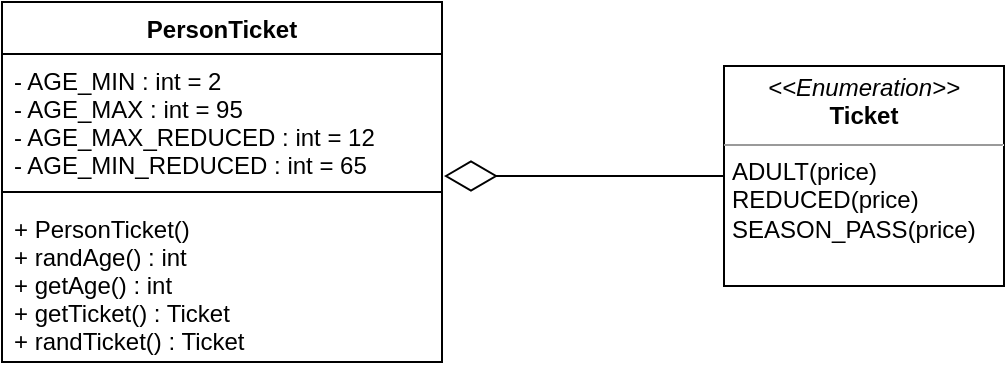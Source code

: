 <mxfile version="15.5.8" type="github" pages="8">
  <diagram id="C5RBs43oDa-KdzZeNtuy" name="Page-1">
    <mxGraphModel dx="1180" dy="515" grid="1" gridSize="10" guides="1" tooltips="1" connect="1" arrows="1" fold="1" page="1" pageScale="1" pageWidth="827" pageHeight="1169" math="0" shadow="0">
      <root>
        <mxCell id="WIyWlLk6GJQsqaUBKTNV-0" />
        <mxCell id="WIyWlLk6GJQsqaUBKTNV-1" parent="WIyWlLk6GJQsqaUBKTNV-0" />
        <mxCell id="s_amVBwDyxbbMURKweug-10" value="&lt;p style=&quot;margin: 0px ; margin-top: 4px ; text-align: center&quot;&gt;&lt;i&gt;&amp;lt;&amp;lt;Enumeration&amp;gt;&amp;gt;&lt;/i&gt;&lt;br&gt;&lt;b&gt;Ticket&lt;/b&gt;&lt;/p&gt;&lt;hr size=&quot;1&quot;&gt;&lt;p style=&quot;margin: 0px ; margin-left: 4px&quot;&gt;ADULT(price)&lt;/p&gt;&lt;p style=&quot;margin: 0px ; margin-left: 4px&quot;&gt;REDUCED(price)&lt;/p&gt;&lt;p style=&quot;margin: 0px ; margin-left: 4px&quot;&gt;SEASON_PASS(price)&lt;/p&gt;" style="verticalAlign=top;align=left;overflow=fill;fontSize=12;fontFamily=Helvetica;html=1;" parent="WIyWlLk6GJQsqaUBKTNV-1" vertex="1">
          <mxGeometry x="501" y="123" width="140" height="110" as="geometry" />
        </mxCell>
        <mxCell id="s_amVBwDyxbbMURKweug-12" value="PersonTicket" style="swimlane;fontStyle=1;align=center;verticalAlign=top;childLayout=stackLayout;horizontal=1;startSize=26;horizontalStack=0;resizeParent=1;resizeParentMax=0;resizeLast=0;collapsible=1;marginBottom=0;" parent="WIyWlLk6GJQsqaUBKTNV-1" vertex="1">
          <mxGeometry x="140" y="91" width="220" height="180" as="geometry">
            <mxRectangle x="280" y="310" width="110" height="26" as="alternateBounds" />
          </mxGeometry>
        </mxCell>
        <mxCell id="s_amVBwDyxbbMURKweug-13" value="- AGE_MIN : int = 2&#xa;- AGE_MAX : int = 95&#xa;- AGE_MAX_REDUCED : int = 12&#xa;- AGE_MIN_REDUCED : int = 65&#xa;&#xa;" style="text;strokeColor=none;fillColor=none;align=left;verticalAlign=top;spacingLeft=4;spacingRight=4;overflow=hidden;rotatable=0;points=[[0,0.5],[1,0.5]];portConstraint=eastwest;" parent="s_amVBwDyxbbMURKweug-12" vertex="1">
          <mxGeometry y="26" width="220" height="64" as="geometry" />
        </mxCell>
        <mxCell id="s_amVBwDyxbbMURKweug-14" value="" style="line;strokeWidth=1;fillColor=none;align=left;verticalAlign=middle;spacingTop=-1;spacingLeft=3;spacingRight=3;rotatable=0;labelPosition=right;points=[];portConstraint=eastwest;" parent="s_amVBwDyxbbMURKweug-12" vertex="1">
          <mxGeometry y="90" width="220" height="10" as="geometry" />
        </mxCell>
        <mxCell id="s_amVBwDyxbbMURKweug-15" value="+ PersonTicket()&#xa;+ randAge() : int&#xa;+ getAge() : int&#xa;+ getTicket() : Ticket&#xa;+ randTicket() : Ticket" style="text;strokeColor=none;fillColor=none;align=left;verticalAlign=top;spacingLeft=4;spacingRight=4;overflow=hidden;rotatable=0;points=[[0,0.5],[1,0.5]];portConstraint=eastwest;" parent="s_amVBwDyxbbMURKweug-12" vertex="1">
          <mxGeometry y="100" width="220" height="80" as="geometry" />
        </mxCell>
        <mxCell id="ejHYscB8wFtfuVKHaAPt-3" value="" style="endArrow=diamondThin;endFill=0;endSize=24;html=1;rounded=0;exitX=0;exitY=0.5;exitDx=0;exitDy=0;entryX=1;entryY=0.5;entryDx=0;entryDy=0;" parent="WIyWlLk6GJQsqaUBKTNV-1" source="s_amVBwDyxbbMURKweug-10" edge="1">
          <mxGeometry width="160" relative="1" as="geometry">
            <mxPoint x="251" y="220" as="sourcePoint" />
            <mxPoint x="361" y="178" as="targetPoint" />
          </mxGeometry>
        </mxCell>
      </root>
    </mxGraphModel>
  </diagram>
  <diagram id="lwhxWUkI1UaWnT3TyDwM" name="Page-2">
    <mxGraphModel dx="2007" dy="515" grid="1" gridSize="10" guides="1" tooltips="1" connect="1" arrows="1" fold="1" page="1" pageScale="1" pageWidth="827" pageHeight="1169" math="0" shadow="0">
      <root>
        <mxCell id="XTCG32vxjOVW7I2GXwVS-0" />
        <mxCell id="XTCG32vxjOVW7I2GXwVS-1" parent="XTCG32vxjOVW7I2GXwVS-0" />
        <mxCell id="Ga_t6konEq1_4bIeKppy-0" value="&lt;p style=&quot;margin: 0px ; margin-top: 4px ; text-align: center&quot;&gt;&lt;i&gt;&amp;lt;&amp;lt;Interface&amp;gt;&amp;gt;&lt;/i&gt;&lt;br&gt;&lt;b&gt;Environment&lt;/b&gt;&lt;/p&gt;&lt;hr size=&quot;1&quot;&gt;&lt;p style=&quot;margin: 0px ; margin-left: 4px&quot;&gt;+ peopleEntrance(PersonTicket) : void&lt;/p&gt;&lt;p style=&quot;margin: 0px ; margin-left: 4px&quot;&gt;+ exitPeople() : void&lt;/p&gt;&lt;p style=&quot;margin: 0px ; margin-left: 4px&quot;&gt;+getPersonList() : List&amp;lt;&amp;gt;&lt;/p&gt;&lt;p style=&quot;margin: 0px ; margin-left: 4px&quot;&gt;+getEntranceProfit : List&amp;lt;&amp;gt;&lt;/p&gt;&lt;p style=&quot;margin: 0px ; margin-left: 4px&quot;&gt;+getEntrance: EntranceImpl&lt;/p&gt;" style="verticalAlign=top;align=left;overflow=fill;fontSize=12;fontFamily=Helvetica;html=1;" parent="XTCG32vxjOVW7I2GXwVS-1" vertex="1">
          <mxGeometry x="-10" y="440" width="220" height="120" as="geometry" />
        </mxCell>
        <mxCell id="Ga_t6konEq1_4bIeKppy-1" value="EnvironmentImpl" style="swimlane;fontStyle=1;align=center;verticalAlign=top;childLayout=stackLayout;horizontal=1;startSize=26;horizontalStack=0;resizeParent=1;resizeParentMax=0;resizeLast=0;collapsible=1;marginBottom=0;" parent="XTCG32vxjOVW7I2GXwVS-1" vertex="1">
          <mxGeometry x="340" y="440" width="200" height="116" as="geometry" />
        </mxCell>
        <mxCell id="Ga_t6konEq1_4bIeKppy-3" value="" style="line;strokeWidth=1;fillColor=none;align=left;verticalAlign=middle;spacingTop=-1;spacingLeft=3;spacingRight=3;rotatable=0;labelPosition=right;points=[];portConstraint=eastwest;" parent="Ga_t6konEq1_4bIeKppy-1" vertex="1">
          <mxGeometry y="26" width="200" height="8" as="geometry" />
        </mxCell>
        <mxCell id="Ga_t6konEq1_4bIeKppy-4" value="+ peopleEntrance(PersonTicket) : void&#xa;+ exitPeople() : void&#xa;+getPersonList() : List&lt;&gt;&#xa;+getEntranceProfit : List&lt;&gt;&#xa;+getEntrance: EntranceImpl" style="text;strokeColor=none;fillColor=none;align=left;verticalAlign=top;spacingLeft=4;spacingRight=4;overflow=hidden;rotatable=0;points=[[0,0.5],[1,0.5]];portConstraint=eastwest;" parent="Ga_t6konEq1_4bIeKppy-1" vertex="1">
          <mxGeometry y="34" width="200" height="82" as="geometry" />
        </mxCell>
        <mxCell id="Ga_t6konEq1_4bIeKppy-5" value="" style="endArrow=block;dashed=1;endFill=0;endSize=12;html=1;rounded=0;entryX=1;entryY=0.5;entryDx=0;entryDy=0;exitX=-0.006;exitY=0.778;exitDx=0;exitDy=0;exitPerimeter=0;" parent="XTCG32vxjOVW7I2GXwVS-1" target="Ga_t6konEq1_4bIeKppy-0" edge="1">
          <mxGeometry width="160" relative="1" as="geometry">
            <mxPoint x="338.8" y="500.232" as="sourcePoint" />
            <mxPoint x="490" y="470" as="targetPoint" />
          </mxGeometry>
        </mxCell>
        <mxCell id="Ga_t6konEq1_4bIeKppy-6" value="&lt;p style=&quot;margin: 0px ; margin-top: 4px ; text-align: center&quot;&gt;&lt;i&gt;&amp;lt;&amp;lt;Interface&amp;gt;&amp;gt;&lt;/i&gt;&lt;br&gt;&lt;b&gt;Entrance&lt;/b&gt;&lt;/p&gt;&lt;hr size=&quot;1&quot;&gt;&lt;p style=&quot;margin: 0px ; margin-left: 4px&quot;&gt;+ addPerson(PersonTicket) : void&lt;/p&gt;&lt;p style=&quot;margin: 0px ; margin-left: 4px&quot;&gt;+ getProfit() : int&lt;/p&gt;&lt;p style=&quot;margin: 0px ; margin-left: 4px&quot;&gt;+ getNumTickets() : int&lt;/p&gt;&lt;p style=&quot;margin: 0px ; margin-left: 4px&quot;&gt;+ getAdultProfit() : int&lt;/p&gt;&lt;p style=&quot;margin: 0px ; margin-left: 4px&quot;&gt;+getReducedProfit() : int&lt;/p&gt;&lt;p style=&quot;margin: 0px ; margin-left: 4px&quot;&gt;+getPassProfit() : int&lt;/p&gt;&lt;p style=&quot;margin: 0px ; margin-left: 4px&quot;&gt;&lt;br&gt;&lt;/p&gt;" style="verticalAlign=top;align=left;overflow=fill;fontSize=12;fontFamily=Helvetica;html=1;" parent="XTCG32vxjOVW7I2GXwVS-1" vertex="1">
          <mxGeometry x="-20" y="696" width="220" height="130" as="geometry" />
        </mxCell>
        <mxCell id="Ga_t6konEq1_4bIeKppy-7" value="EntranceImpl" style="swimlane;fontStyle=1;align=center;verticalAlign=top;childLayout=stackLayout;horizontal=1;startSize=26;horizontalStack=0;resizeParent=1;resizeParentMax=0;resizeLast=0;collapsible=1;marginBottom=0;" parent="XTCG32vxjOVW7I2GXwVS-1" vertex="1">
          <mxGeometry x="331" y="680" width="200" height="132" as="geometry" />
        </mxCell>
        <mxCell id="Ga_t6konEq1_4bIeKppy-9" value="" style="line;strokeWidth=1;fillColor=none;align=left;verticalAlign=middle;spacingTop=-1;spacingLeft=3;spacingRight=3;rotatable=0;labelPosition=right;points=[];portConstraint=eastwest;" parent="Ga_t6konEq1_4bIeKppy-7" vertex="1">
          <mxGeometry y="26" width="200" height="8" as="geometry" />
        </mxCell>
        <mxCell id="Ga_t6konEq1_4bIeKppy-10" value="+ addPerson(PersonTicket) : void&#xa;+ getProfit() : int&#xa;+ getNumTickets() : int&#xa;+ getAdultProfit() : int&#xa;+getReducedProfit() : int&#xa;+getPassProfit() : int" style="text;strokeColor=none;fillColor=none;align=left;verticalAlign=top;spacingLeft=4;spacingRight=4;overflow=hidden;rotatable=0;points=[[0,0.5],[1,0.5]];portConstraint=eastwest;" parent="Ga_t6konEq1_4bIeKppy-7" vertex="1">
          <mxGeometry y="34" width="200" height="98" as="geometry" />
        </mxCell>
        <mxCell id="Ga_t6konEq1_4bIeKppy-11" value="" style="endArrow=block;dashed=1;endFill=0;endSize=12;html=1;rounded=0;entryX=1;entryY=0.5;entryDx=0;entryDy=0;exitX=0;exitY=0.5;exitDx=0;exitDy=0;" parent="XTCG32vxjOVW7I2GXwVS-1" source="Ga_t6konEq1_4bIeKppy-10" target="Ga_t6konEq1_4bIeKppy-6" edge="1">
          <mxGeometry width="160" relative="1" as="geometry">
            <mxPoint x="330" y="788" as="sourcePoint" />
            <mxPoint x="370" y="510" as="targetPoint" />
            <Array as="points" />
          </mxGeometry>
        </mxCell>
        <mxCell id="Ga_t6konEq1_4bIeKppy-12" value="" style="endArrow=none;html=1;edgeStyle=orthogonalEdgeStyle;rounded=0;exitX=0.5;exitY=0;exitDx=0;exitDy=0;entryX=0.482;entryY=1.003;entryDx=0;entryDy=0;entryPerimeter=0;" parent="XTCG32vxjOVW7I2GXwVS-1" source="Ga_t6konEq1_4bIeKppy-7" target="Ga_t6konEq1_4bIeKppy-4" edge="1">
          <mxGeometry relative="1" as="geometry">
            <mxPoint x="200" y="540" as="sourcePoint" />
            <mxPoint x="360" y="540" as="targetPoint" />
            <Array as="points">
              <mxPoint x="436" y="680" />
              <mxPoint x="436" y="640" />
              <mxPoint x="436" y="640" />
            </Array>
          </mxGeometry>
        </mxCell>
        <mxCell id="Ga_t6konEq1_4bIeKppy-13" value="&lt;p style=&quot;margin: 0px ; margin-top: 4px ; text-align: center&quot;&gt;&lt;i&gt;&amp;lt;&amp;lt;Interface&amp;gt;&amp;gt;&lt;/i&gt;&lt;br&gt;&lt;b&gt;Open&lt;/b&gt;&lt;/p&gt;&lt;hr size=&quot;1&quot;&gt;&lt;p style=&quot;margin: 0px ; margin-left: 4px&quot;&gt;+ firstEntrance() : void&lt;/p&gt;&lt;p style=&quot;margin: 0px ; margin-left: 4px&quot;&gt;&lt;br&gt;&lt;/p&gt;" style="verticalAlign=top;align=left;overflow=fill;fontSize=12;fontFamily=Helvetica;html=1;" parent="XTCG32vxjOVW7I2GXwVS-1" vertex="1">
          <mxGeometry x="-20" y="189" width="220" height="70" as="geometry" />
        </mxCell>
        <mxCell id="Ga_t6konEq1_4bIeKppy-14" value="OpenImpl" style="swimlane;fontStyle=1;align=center;verticalAlign=top;childLayout=stackLayout;horizontal=1;startSize=26;horizontalStack=0;resizeParent=1;resizeParentMax=0;resizeLast=0;collapsible=1;marginBottom=0;" parent="XTCG32vxjOVW7I2GXwVS-1" vertex="1">
          <mxGeometry x="340" y="160" width="200" height="84" as="geometry" />
        </mxCell>
        <mxCell id="Ga_t6konEq1_4bIeKppy-16" value="" style="line;strokeWidth=1;fillColor=none;align=left;verticalAlign=middle;spacingTop=-1;spacingLeft=3;spacingRight=3;rotatable=0;labelPosition=right;points=[];portConstraint=eastwest;" parent="Ga_t6konEq1_4bIeKppy-14" vertex="1">
          <mxGeometry y="26" width="200" height="8" as="geometry" />
        </mxCell>
        <mxCell id="Ga_t6konEq1_4bIeKppy-17" value="+ OpenImpl()&#xa;+ firstEntrance() : void" style="text;strokeColor=none;fillColor=none;align=left;verticalAlign=top;spacingLeft=4;spacingRight=4;overflow=hidden;rotatable=0;points=[[0,0.5],[1,0.5]];portConstraint=eastwest;" parent="Ga_t6konEq1_4bIeKppy-14" vertex="1">
          <mxGeometry y="34" width="200" height="50" as="geometry" />
        </mxCell>
        <mxCell id="Ga_t6konEq1_4bIeKppy-18" value="" style="endArrow=block;dashed=1;endFill=0;endSize=12;html=1;rounded=0;entryX=1;entryY=0.5;entryDx=0;entryDy=0;" parent="XTCG32vxjOVW7I2GXwVS-1" edge="1">
          <mxGeometry width="160" relative="1" as="geometry">
            <mxPoint x="340" y="223" as="sourcePoint" />
            <mxPoint x="200" y="223" as="targetPoint" />
          </mxGeometry>
        </mxCell>
        <mxCell id="Ga_t6konEq1_4bIeKppy-19" value="" style="endArrow=none;html=1;edgeStyle=orthogonalEdgeStyle;rounded=0;entryX=0.5;entryY=0;entryDx=0;entryDy=0;exitX=0.499;exitY=0.986;exitDx=0;exitDy=0;exitPerimeter=0;" parent="XTCG32vxjOVW7I2GXwVS-1" source="Ga_t6konEq1_4bIeKppy-17" target="Ga_t6konEq1_4bIeKppy-1" edge="1">
          <mxGeometry relative="1" as="geometry">
            <mxPoint x="440" y="290" as="sourcePoint" />
            <mxPoint x="440" y="430" as="targetPoint" />
            <Array as="points" />
          </mxGeometry>
        </mxCell>
      </root>
    </mxGraphModel>
  </diagram>
  <diagram id="NPmI4ERtKlRgcud68FoS" name="Page-3">
    <mxGraphModel dx="1180" dy="515" grid="1" gridSize="10" guides="1" tooltips="1" connect="1" arrows="1" fold="1" page="1" pageScale="1" pageWidth="827" pageHeight="1169" math="0" shadow="0">
      <root>
        <mxCell id="EMEBmPivCi-tZ2R8giL_-0" />
        <mxCell id="EMEBmPivCi-tZ2R8giL_-1" parent="EMEBmPivCi-tZ2R8giL_-0" />
        <mxCell id="EMEBmPivCi-tZ2R8giL_-2" value="PersonIntoPark" style="swimlane;fontStyle=1;align=center;verticalAlign=top;childLayout=stackLayout;horizontal=1;startSize=26;horizontalStack=0;resizeParent=1;resizeParentMax=0;resizeLast=0;collapsible=1;marginBottom=0;" parent="EMEBmPivCi-tZ2R8giL_-1" vertex="1">
          <mxGeometry x="270" y="420" width="260" height="166" as="geometry" />
        </mxCell>
        <mxCell id="EMEBmPivCi-tZ2R8giL_-3" value="- PERSON_RECIRCULATION : int = 4000&#xa;" style="text;strokeColor=none;fillColor=none;align=left;verticalAlign=top;spacingLeft=4;spacingRight=4;overflow=hidden;rotatable=0;points=[[0,0.5],[1,0.5]];portConstraint=eastwest;" parent="EMEBmPivCi-tZ2R8giL_-2" vertex="1">
          <mxGeometry y="26" width="260" height="24" as="geometry" />
        </mxCell>
        <mxCell id="EMEBmPivCi-tZ2R8giL_-4" value="" style="line;strokeWidth=1;fillColor=none;align=left;verticalAlign=middle;spacingTop=-1;spacingLeft=3;spacingRight=3;rotatable=0;labelPosition=right;points=[];portConstraint=eastwest;" parent="EMEBmPivCi-tZ2R8giL_-2" vertex="1">
          <mxGeometry y="50" width="260" height="8" as="geometry" />
        </mxCell>
        <mxCell id="EMEBmPivCi-tZ2R8giL_-5" value="+ PersonIntoPark(EnvironmentControllerImpl)&#xa;+ getPeopleIntoPark() : int&#xa;+ incPeopleIntoPark : void&#xa;+ decPeopleIntoPark : void&#xa;+ run() : void&#xa;+ logics() : void&#xa;+ getEnvironment() : EnvironmentImpl&#xa;" style="text;strokeColor=none;fillColor=none;align=left;verticalAlign=top;spacingLeft=4;spacingRight=4;overflow=hidden;rotatable=0;points=[[0,0.5],[1,0.5]];portConstraint=eastwest;" parent="EMEBmPivCi-tZ2R8giL_-2" vertex="1">
          <mxGeometry y="58" width="260" height="108" as="geometry" />
        </mxCell>
        <mxCell id="EMEBmPivCi-tZ2R8giL_-6" value="ActivityRide" style="swimlane;fontStyle=1;align=center;verticalAlign=top;childLayout=stackLayout;horizontal=1;startSize=26;horizontalStack=0;resizeParent=1;resizeParentMax=0;resizeLast=0;collapsible=1;marginBottom=0;" parent="EMEBmPivCi-tZ2R8giL_-1" vertex="1">
          <mxGeometry x="160" y="700" width="460" height="126" as="geometry" />
        </mxCell>
        <mxCell id="EMEBmPivCi-tZ2R8giL_-7" value="- FIRST_PERSON : int = 0 &#xa;- SLEEP : int = 500&#xa;- MAX_PROFIT : int = 50" style="text;strokeColor=none;fillColor=none;align=left;verticalAlign=top;spacingLeft=4;spacingRight=4;overflow=hidden;rotatable=0;points=[[0,0.5],[1,0.5]];portConstraint=eastwest;" parent="EMEBmPivCi-tZ2R8giL_-6" vertex="1">
          <mxGeometry y="26" width="460" height="54" as="geometry" />
        </mxCell>
        <mxCell id="EMEBmPivCi-tZ2R8giL_-8" value="" style="line;strokeWidth=1;fillColor=none;align=left;verticalAlign=middle;spacingTop=-1;spacingLeft=3;spacingRight=3;rotatable=0;labelPosition=right;points=[];portConstraint=eastwest;" parent="EMEBmPivCi-tZ2R8giL_-6" vertex="1">
          <mxGeometry y="80" width="460" height="8" as="geometry" />
        </mxCell>
        <mxCell id="EMEBmPivCi-tZ2R8giL_-9" value="+ ActivityRide(EnvironmentControllerImpl, EnvironmentImpl, PeopleMovingIntoPark)&#xa;+ ride() : void" style="text;strokeColor=none;fillColor=none;align=left;verticalAlign=top;spacingLeft=4;spacingRight=4;overflow=hidden;rotatable=0;points=[[0,0.5],[1,0.5]];portConstraint=eastwest;" parent="EMEBmPivCi-tZ2R8giL_-6" vertex="1">
          <mxGeometry y="88" width="460" height="38" as="geometry" />
        </mxCell>
        <mxCell id="EMEBmPivCi-tZ2R8giL_-13" value="PeopleRecirculation" style="swimlane;fontStyle=1;align=center;verticalAlign=top;childLayout=stackLayout;horizontal=1;startSize=26;horizontalStack=0;resizeParent=1;resizeParentMax=0;resizeLast=0;collapsible=1;marginBottom=0;" parent="EMEBmPivCi-tZ2R8giL_-1" vertex="1">
          <mxGeometry x="99" y="230" width="630" height="86" as="geometry" />
        </mxCell>
        <mxCell id="EMEBmPivCi-tZ2R8giL_-15" value="" style="line;strokeWidth=1;fillColor=none;align=left;verticalAlign=middle;spacingTop=-1;spacingLeft=3;spacingRight=3;rotatable=0;labelPosition=right;points=[];portConstraint=eastwest;" parent="EMEBmPivCi-tZ2R8giL_-13" vertex="1">
          <mxGeometry y="26" width="630" height="8" as="geometry" />
        </mxCell>
        <mxCell id="EMEBmPivCi-tZ2R8giL_-16" value="+ PeopleRecirculation(EnvironmentImpl, EnvironmentControllerImpl, PersonIntoPark, PeopleRecirculationGui)&#xa;+ recirculation() : void" style="text;strokeColor=none;fillColor=none;align=left;verticalAlign=top;spacingLeft=4;spacingRight=4;overflow=hidden;rotatable=0;points=[[0,0.5],[1,0.5]];portConstraint=eastwest;" parent="EMEBmPivCi-tZ2R8giL_-13" vertex="1">
          <mxGeometry y="34" width="630" height="52" as="geometry" />
        </mxCell>
        <mxCell id="3fQUDHdxnC0WN2TLvLl2-4" value="" style="endArrow=none;html=1;rounded=0;entryX=0.48;entryY=1.003;entryDx=0;entryDy=0;entryPerimeter=0;exitX=0.5;exitY=0;exitDx=0;exitDy=0;" parent="EMEBmPivCi-tZ2R8giL_-1" source="EMEBmPivCi-tZ2R8giL_-2" target="EMEBmPivCi-tZ2R8giL_-16" edge="1">
          <mxGeometry width="50" height="50" relative="1" as="geometry">
            <mxPoint x="410" y="450" as="sourcePoint" />
            <mxPoint x="460" y="400" as="targetPoint" />
          </mxGeometry>
        </mxCell>
        <mxCell id="3fQUDHdxnC0WN2TLvLl2-5" value="" style="endArrow=none;html=1;rounded=0;entryX=0.527;entryY=0.003;entryDx=0;entryDy=0;entryPerimeter=0;" parent="EMEBmPivCi-tZ2R8giL_-1" target="EMEBmPivCi-tZ2R8giL_-6" edge="1">
          <mxGeometry width="50" height="50" relative="1" as="geometry">
            <mxPoint x="402" y="590" as="sourcePoint" />
            <mxPoint x="460" y="400" as="targetPoint" />
          </mxGeometry>
        </mxCell>
      </root>
    </mxGraphModel>
  </diagram>
  <diagram id="wfyoJl_f01yMOaJlOFpH" name="Page-4">
    <mxGraphModel dx="1180" dy="515" grid="1" gridSize="10" guides="1" tooltips="1" connect="1" arrows="1" fold="1" page="1" pageScale="1" pageWidth="827" pageHeight="1169" math="0" shadow="0">
      <root>
        <mxCell id="fwnIbcaLSa3AvIhgVxqB-0" />
        <mxCell id="fwnIbcaLSa3AvIhgVxqB-1" parent="fwnIbcaLSa3AvIhgVxqB-0" />
        <mxCell id="dX-YaHydr7qEi9mys0Pn-0" value="&lt;font style=&quot;font-size: 16px&quot;&gt;Activity building&lt;/font&gt;" style="text;html=1;strokeColor=none;fillColor=none;align=center;verticalAlign=middle;whiteSpace=wrap;rounded=0;" parent="fwnIbcaLSa3AvIhgVxqB-1" vertex="1">
          <mxGeometry x="339" y="80" width="150" height="30" as="geometry" />
        </mxCell>
        <mxCell id="dX-YaHydr7qEi9mys0Pn-1" value="ViewActivityBuilder" style="swimlane;fontStyle=1;align=center;verticalAlign=top;childLayout=stackLayout;horizontal=1;startSize=26;horizontalStack=0;resizeParent=1;resizeParentMax=0;resizeLast=0;collapsible=1;marginBottom=0;fontSize=12;" parent="fwnIbcaLSa3AvIhgVxqB-1" vertex="1">
          <mxGeometry x="489" y="420" width="237.5" height="180" as="geometry" />
        </mxCell>
        <mxCell id="dX-YaHydr7qEi9mys0Pn-2" value="- capacity: Optional&lt;Integer&gt;&#xa;- minPrice: Optional&lt;Integer&gt;&#xa;- maxPrice:: Optional&lt;Integer&gt;" style="text;strokeColor=none;fillColor=none;align=left;verticalAlign=top;spacingLeft=4;spacingRight=4;overflow=hidden;rotatable=0;points=[[0,0.5],[1,0.5]];portConstraint=eastwest;fontSize=12;" parent="dX-YaHydr7qEi9mys0Pn-1" vertex="1">
          <mxGeometry y="26" width="237.5" height="64" as="geometry" />
        </mxCell>
        <mxCell id="dX-YaHydr7qEi9mys0Pn-3" value="" style="line;strokeWidth=1;fillColor=none;align=left;verticalAlign=middle;spacingTop=-1;spacingLeft=3;spacingRight=3;rotatable=0;labelPosition=right;points=[];portConstraint=eastwest;fontSize=12;" parent="dX-YaHydr7qEi9mys0Pn-1" vertex="1">
          <mxGeometry y="90" width="237.5" height="8" as="geometry" />
        </mxCell>
        <mxCell id="dX-YaHydr7qEi9mys0Pn-4" value="+ ViewActivityBuilder(String, ActivityType)&#xa;+ capacity(int): ViewActivityBuilder&#xa;+ minPrice(int): ViewActivityBuilder&#xa;+ maxPrice(int): ViewActivityBuilder&#xa;+ build( ): ViewActivityBuilder" style="text;strokeColor=none;fillColor=none;align=left;verticalAlign=top;spacingLeft=4;spacingRight=4;overflow=hidden;rotatable=0;points=[[0,0.5],[1,0.5]];portConstraint=eastwest;fontSize=12;" parent="dX-YaHydr7qEi9mys0Pn-1" vertex="1">
          <mxGeometry y="98" width="237.5" height="82" as="geometry" />
        </mxCell>
        <mxCell id="dX-YaHydr7qEi9mys0Pn-24" value="ViewActivityImpl" style="swimlane;fontStyle=1;align=center;verticalAlign=top;childLayout=stackLayout;horizontal=1;startSize=26;horizontalStack=0;resizeParent=1;resizeParentMax=0;resizeLast=0;collapsible=1;marginBottom=0;fontSize=12;" parent="fwnIbcaLSa3AvIhgVxqB-1" vertex="1">
          <mxGeometry x="135" y="585" width="160" height="34" as="geometry" />
        </mxCell>
        <mxCell id="dX-YaHydr7qEi9mys0Pn-35" value="" style="endArrow=block;dashed=1;endFill=0;endSize=12;html=1;rounded=0;fontSize=12;" parent="dX-YaHydr7qEi9mys0Pn-24" edge="1">
          <mxGeometry width="160" relative="1" as="geometry">
            <mxPoint x="80" y="-5" as="sourcePoint" />
            <mxPoint x="80" y="-175" as="targetPoint" />
          </mxGeometry>
        </mxCell>
        <mxCell id="dX-YaHydr7qEi9mys0Pn-28" value="&lt;&lt;Enum&gt;&gt;&#xa;ActivityType" style="swimlane;fontStyle=1;childLayout=stackLayout;horizontal=1;startSize=40;fillColor=none;horizontalStack=0;resizeParent=1;resizeParentMax=0;resizeLast=0;collapsible=1;marginBottom=0;fontSize=12;" parent="fwnIbcaLSa3AvIhgVxqB-1" vertex="1">
          <mxGeometry x="339" y="720" width="110" height="110" as="geometry" />
        </mxCell>
        <mxCell id="dX-YaHydr7qEi9mys0Pn-29" value="FAIR&#xa;BABYFAIR&#xa;REST&#xa;SHOP" style="text;strokeColor=none;fillColor=none;align=left;verticalAlign=top;spacingLeft=4;spacingRight=4;overflow=hidden;rotatable=0;points=[[0,0.5],[1,0.5]];portConstraint=eastwest;fontSize=12;" parent="dX-YaHydr7qEi9mys0Pn-28" vertex="1">
          <mxGeometry y="40" width="110" height="70" as="geometry" />
        </mxCell>
        <mxCell id="dX-YaHydr7qEi9mys0Pn-32" value="Use" style="endArrow=open;endSize=12;dashed=1;html=1;rounded=0;fontSize=12;entryX=-0.021;entryY=0.192;entryDx=0;entryDy=0;entryPerimeter=0;" parent="fwnIbcaLSa3AvIhgVxqB-1" target="dX-YaHydr7qEi9mys0Pn-28" edge="1">
          <mxGeometry width="160" relative="1" as="geometry">
            <mxPoint x="210" y="628" as="sourcePoint" />
            <mxPoint x="370" y="628" as="targetPoint" />
          </mxGeometry>
        </mxCell>
        <mxCell id="dX-YaHydr7qEi9mys0Pn-26" value="" style="line;strokeWidth=1;fillColor=none;align=left;verticalAlign=middle;spacingTop=-1;spacingLeft=3;spacingRight=3;rotatable=0;labelPosition=right;points=[];portConstraint=eastwest;fontSize=12;" parent="fwnIbcaLSa3AvIhgVxqB-1" vertex="1">
          <mxGeometry x="135" y="620" width="160" height="8" as="geometry" />
        </mxCell>
        <mxCell id="dX-YaHydr7qEi9mys0Pn-34" value="Use" style="endArrow=open;endSize=12;dashed=1;html=1;rounded=0;fontSize=12;entryX=1;entryY=0.25;entryDx=0;entryDy=0;exitX=0.446;exitY=1.054;exitDx=0;exitDy=0;exitPerimeter=0;" parent="fwnIbcaLSa3AvIhgVxqB-1" source="dX-YaHydr7qEi9mys0Pn-4" target="dX-YaHydr7qEi9mys0Pn-28" edge="1">
          <mxGeometry width="160" relative="1" as="geometry">
            <mxPoint x="580" y="630" as="sourcePoint" />
            <mxPoint x="560" y="580" as="targetPoint" />
          </mxGeometry>
        </mxCell>
        <mxCell id="dX-YaHydr7qEi9mys0Pn-37" value="" style="endArrow=open;endFill=1;endSize=12;html=1;rounded=0;fontSize=12;exitX=0.425;exitY=1;exitDx=0;exitDy=0;exitPerimeter=0;" parent="fwnIbcaLSa3AvIhgVxqB-1" edge="1">
          <mxGeometry width="160" relative="1" as="geometry">
            <mxPoint x="597.836" y="318" as="sourcePoint" />
            <mxPoint x="598" y="420" as="targetPoint" />
          </mxGeometry>
        </mxCell>
        <mxCell id="dX-YaHydr7qEi9mys0Pn-41" value="" style="endArrow=open;endFill=1;endSize=12;html=1;rounded=0;fontSize=12;entryX=1;entryY=0.5;entryDx=0;entryDy=0;exitX=-0.011;exitY=0.321;exitDx=0;exitDy=0;exitPerimeter=0;" parent="fwnIbcaLSa3AvIhgVxqB-1" source="dX-YaHydr7qEi9mys0Pn-4" target="dX-YaHydr7qEi9mys0Pn-24" edge="1">
          <mxGeometry width="160" relative="1" as="geometry">
            <mxPoint x="380" y="590" as="sourcePoint" />
            <mxPoint x="540" y="590" as="targetPoint" />
            <Array as="points">
              <mxPoint x="390" y="544" />
              <mxPoint x="390" y="602" />
            </Array>
          </mxGeometry>
        </mxCell>
        <mxCell id="dX-YaHydr7qEi9mys0Pn-42" value="builds" style="edgeLabel;html=1;align=center;verticalAlign=middle;resizable=0;points=[];fontSize=12;" parent="dX-YaHydr7qEi9mys0Pn-41" vertex="1" connectable="0">
          <mxGeometry x="-0.255" y="2" relative="1" as="geometry">
            <mxPoint x="8" y="-34" as="offset" />
          </mxGeometry>
        </mxCell>
        <mxCell id="hRqZrWjBHcLSN3kbk7zW-0" value="&lt;p style=&quot;margin: 0px ; margin-top: 4px ; text-align: center&quot;&gt;&lt;i&gt;&amp;lt;&amp;lt;Interface&amp;gt;&amp;gt;&lt;/i&gt;&lt;br&gt;&lt;b&gt;ViewActivity&lt;/b&gt;&lt;/p&gt;&lt;hr size=&quot;1&quot;&gt;&lt;p style=&quot;margin: 0px 0px 0px 4px&quot;&gt;&lt;font style=&quot;font-size: 12px&quot;&gt;+ getName( ): String&lt;br style=&quot;padding: 0px ; margin: 0px&quot;&gt;+ getActivityType( ): ActivityType&lt;br style=&quot;padding: 0px ; margin: 0px&quot;&gt;+ getCapacity( ): Optional&amp;lt;Integer&amp;gt;&lt;br style=&quot;padding: 0px ; margin: 0px&quot;&gt;+ getMinPrice( ): Optional&amp;lt;Integer&amp;gt;&lt;br style=&quot;padding: 0px ; margin: 0px&quot;&gt;+ getMaxPrice( ): Optional&amp;lt;Integer&amp;gt;&lt;br&gt;&lt;/font&gt;&lt;/p&gt;&lt;p style=&quot;margin: 0px 0px 0px 4px&quot;&gt;&lt;br&gt;&lt;/p&gt;" style="verticalAlign=top;align=left;overflow=fill;fontSize=12;fontFamily=Helvetica;html=1;" parent="fwnIbcaLSa3AvIhgVxqB-1" vertex="1">
          <mxGeometry x="115" y="290" width="200" height="120" as="geometry" />
        </mxCell>
        <mxCell id="q9vemXlrjxWSHEHswNT9-0" value="&lt;p style=&quot;margin: 0px ; margin-top: 4px ; text-align: center&quot;&gt;&lt;i&gt;&amp;lt;&amp;lt;Interface&amp;gt;&amp;gt;&lt;/i&gt;&lt;br&gt;&lt;b&gt;ActivityGui&lt;/b&gt;&lt;/p&gt;&lt;hr size=&quot;1&quot;&gt;&lt;p style=&quot;margin: 0px ; margin-left: 4px&quot;&gt;+ display( ): void&lt;/p&gt;&lt;p style=&quot;margin: 0px ; margin-left: 4px&quot;&gt;+ reset ( ): void&lt;/p&gt;&lt;p style=&quot;margin: 0px ; margin-left: 4px&quot;&gt;&lt;br&gt;&lt;/p&gt;" style="verticalAlign=top;align=left;overflow=fill;fontSize=12;fontFamily=Helvetica;html=1;" parent="fwnIbcaLSa3AvIhgVxqB-1" vertex="1">
          <mxGeometry x="540" y="240" width="110" height="80" as="geometry" />
        </mxCell>
      </root>
    </mxGraphModel>
  </diagram>
  <diagram id="LJQ7svafoWysEK2qlxeR" name="Page-5">
    <mxGraphModel dx="1180" dy="515" grid="1" gridSize="10" guides="1" tooltips="1" connect="1" arrows="1" fold="1" page="1" pageScale="1" pageWidth="827" pageHeight="1169" math="0" shadow="0">
      <root>
        <mxCell id="Kes3zp-cRvQgR5Dzs4Uk-0" />
        <mxCell id="Kes3zp-cRvQgR5Dzs4Uk-1" parent="Kes3zp-cRvQgR5Dzs4Uk-0" />
        <mxCell id="Kes3zp-cRvQgR5Dzs4Uk-2" value="Activity insertion" style="text;html=1;align=center;verticalAlign=middle;resizable=0;points=[];autosize=1;strokeColor=none;fillColor=none;fontSize=12;" parent="Kes3zp-cRvQgR5Dzs4Uk-1" vertex="1">
          <mxGeometry x="364" y="60" width="100" height="20" as="geometry" />
        </mxCell>
        <mxCell id="Kes3zp-cRvQgR5Dzs4Uk-3" value="&lt;&lt;Interface&gt;&gt;&#xa;EnvironmentController" style="swimlane;fontStyle=1;align=center;verticalAlign=top;childLayout=stackLayout;horizontal=1;startSize=50;horizontalStack=0;resizeParent=1;resizeParentMax=0;resizeLast=0;collapsible=1;marginBottom=0;fontSize=12;" parent="Kes3zp-cRvQgR5Dzs4Uk-1" vertex="1">
          <mxGeometry x="288.75" y="570" width="227.5" height="84" as="geometry" />
        </mxCell>
        <mxCell id="Kes3zp-cRvQgR5Dzs4Uk-5" value="" style="line;strokeWidth=1;fillColor=none;align=left;verticalAlign=middle;spacingTop=-1;spacingLeft=3;spacingRight=3;rotatable=0;labelPosition=right;points=[];portConstraint=eastwest;fontSize=12;" parent="Kes3zp-cRvQgR5Dzs4Uk-3" vertex="1">
          <mxGeometry y="50" width="227.5" height="8" as="geometry" />
        </mxCell>
        <mxCell id="Kes3zp-cRvQgR5Dzs4Uk-6" value="+ addNewActivity(ViewActivityImpl): void&#xa;" style="text;strokeColor=none;fillColor=none;align=left;verticalAlign=top;spacingLeft=4;spacingRight=4;overflow=hidden;rotatable=0;points=[[0,0.5],[1,0.5]];portConstraint=eastwest;fontSize=12;" parent="Kes3zp-cRvQgR5Dzs4Uk-3" vertex="1">
          <mxGeometry y="58" width="227.5" height="26" as="geometry" />
        </mxCell>
        <mxCell id="Kes3zp-cRvQgR5Dzs4Uk-7" value="EnvironmentControllerImpl" style="swimlane;fontStyle=1;align=center;verticalAlign=top;childLayout=stackLayout;horizontal=1;startSize=26;horizontalStack=0;resizeParent=1;resizeParentMax=0;resizeLast=0;collapsible=1;marginBottom=0;fontSize=12;" parent="Kes3zp-cRvQgR5Dzs4Uk-1" vertex="1">
          <mxGeometry x="288.75" y="800" width="230" height="84" as="geometry" />
        </mxCell>
        <mxCell id="Kes3zp-cRvQgR5Dzs4Uk-9" value="" style="line;strokeWidth=1;fillColor=none;align=left;verticalAlign=middle;spacingTop=-1;spacingLeft=3;spacingRight=3;rotatable=0;labelPosition=right;points=[];portConstraint=eastwest;fontSize=12;" parent="Kes3zp-cRvQgR5Dzs4Uk-7" vertex="1">
          <mxGeometry y="26" width="230" height="8" as="geometry" />
        </mxCell>
        <mxCell id="Kes3zp-cRvQgR5Dzs4Uk-10" value="+ addNewActivity(ViewActivityImpl): void&#xa;+ getActivityList( ): List&lt;ViewActivityImpl&gt;" style="text;strokeColor=none;fillColor=none;align=left;verticalAlign=top;spacingLeft=4;spacingRight=4;overflow=hidden;rotatable=0;points=[[0,0.5],[1,0.5]];portConstraint=eastwest;fontSize=12;" parent="Kes3zp-cRvQgR5Dzs4Uk-7" vertex="1">
          <mxGeometry y="34" width="230" height="50" as="geometry" />
        </mxCell>
        <mxCell id="Kes3zp-cRvQgR5Dzs4Uk-11" value="" style="endArrow=block;dashed=1;endFill=0;endSize=12;html=1;rounded=0;fontSize=12;exitX=0.5;exitY=0;exitDx=0;exitDy=0;entryX=0.511;entryY=1.077;entryDx=0;entryDy=0;entryPerimeter=0;" parent="Kes3zp-cRvQgR5Dzs4Uk-1" source="Kes3zp-cRvQgR5Dzs4Uk-7" target="Kes3zp-cRvQgR5Dzs4Uk-6" edge="1">
          <mxGeometry width="160" relative="1" as="geometry">
            <mxPoint x="411.5" y="790" as="sourcePoint" />
            <mxPoint x="404" y="660" as="targetPoint" />
          </mxGeometry>
        </mxCell>
        <mxCell id="Kes3zp-cRvQgR5Dzs4Uk-12" value="&lt;&lt;interface&gt;&gt;&#xa;ActivityEnvironment" style="swimlane;fontStyle=1;align=center;verticalAlign=top;childLayout=stackLayout;horizontal=1;startSize=50;horizontalStack=0;resizeParent=1;resizeParentMax=0;resizeLast=0;collapsible=1;marginBottom=0;fontSize=12;" parent="Kes3zp-cRvQgR5Dzs4Uk-1" vertex="1">
          <mxGeometry x="530" y="330" width="231" height="84" as="geometry" />
        </mxCell>
        <mxCell id="Kes3zp-cRvQgR5Dzs4Uk-14" value="" style="line;strokeWidth=1;fillColor=none;align=left;verticalAlign=middle;spacingTop=-1;spacingLeft=3;spacingRight=3;rotatable=0;labelPosition=right;points=[];portConstraint=eastwest;fontSize=12;" parent="Kes3zp-cRvQgR5Dzs4Uk-12" vertex="1">
          <mxGeometry y="50" width="231" height="8" as="geometry" />
        </mxCell>
        <mxCell id="Kes3zp-cRvQgR5Dzs4Uk-15" value="+ activityInsertion(ViewActivityImpl): void" style="text;strokeColor=none;fillColor=none;align=left;verticalAlign=top;spacingLeft=4;spacingRight=4;overflow=hidden;rotatable=0;points=[[0,0.5],[1,0.5]];portConstraint=eastwest;fontSize=12;" parent="Kes3zp-cRvQgR5Dzs4Uk-12" vertex="1">
          <mxGeometry y="58" width="231" height="26" as="geometry" />
        </mxCell>
        <mxCell id="Kes3zp-cRvQgR5Dzs4Uk-17" value="ActivityEnvironmentImpl" style="swimlane;fontStyle=1;align=center;verticalAlign=top;childLayout=stackLayout;horizontal=1;startSize=26;horizontalStack=0;resizeParent=1;resizeParentMax=0;resizeLast=0;collapsible=1;marginBottom=0;fontSize=12;" parent="Kes3zp-cRvQgR5Dzs4Uk-1" vertex="1">
          <mxGeometry x="530" y="130" width="231" height="80" as="geometry" />
        </mxCell>
        <mxCell id="Kes3zp-cRvQgR5Dzs4Uk-19" value="" style="line;strokeWidth=1;fillColor=none;align=left;verticalAlign=middle;spacingTop=-1;spacingLeft=3;spacingRight=3;rotatable=0;labelPosition=right;points=[];portConstraint=eastwest;fontSize=12;" parent="Kes3zp-cRvQgR5Dzs4Uk-17" vertex="1">
          <mxGeometry y="26" width="231" height="8" as="geometry" />
        </mxCell>
        <mxCell id="Kes3zp-cRvQgR5Dzs4Uk-20" value="+ activityInsertion(ViewActivityImpl): void&#xa;+ resetActivity( ): void" style="text;strokeColor=none;fillColor=none;align=left;verticalAlign=top;spacingLeft=4;spacingRight=4;overflow=hidden;rotatable=0;points=[[0,0.5],[1,0.5]];portConstraint=eastwest;fontSize=12;" parent="Kes3zp-cRvQgR5Dzs4Uk-17" vertex="1">
          <mxGeometry y="34" width="231" height="46" as="geometry" />
        </mxCell>
        <mxCell id="Kes3zp-cRvQgR5Dzs4Uk-25" value="«interface»&lt;br style=&quot;font-size: 12px;&quot;&gt;&lt;b style=&quot;font-size: 12px;&quot;&gt;ActivityGui&lt;/b&gt;" style="html=1;fontSize=12;" parent="Kes3zp-cRvQgR5Dzs4Uk-1" vertex="1">
          <mxGeometry x="150" y="354" width="110" height="60" as="geometry" />
        </mxCell>
        <mxCell id="h1_gbP7DzbueTrsNbGWB-0" value="ProfitGui" style="swimlane;fontStyle=1;align=center;verticalAlign=top;childLayout=stackLayout;horizontal=1;startSize=26;horizontalStack=0;resizeParent=1;resizeParentMax=0;resizeLast=0;collapsible=1;marginBottom=0;fontSize=12;" parent="Kes3zp-cRvQgR5Dzs4Uk-1" vertex="1">
          <mxGeometry x="60" y="130" width="110" height="80" as="geometry" />
        </mxCell>
        <mxCell id="h1_gbP7DzbueTrsNbGWB-2" value="" style="line;strokeWidth=1;fillColor=none;align=left;verticalAlign=middle;spacingTop=-1;spacingLeft=3;spacingRight=3;rotatable=0;labelPosition=right;points=[];portConstraint=eastwest;fontSize=12;" parent="h1_gbP7DzbueTrsNbGWB-0" vertex="1">
          <mxGeometry y="26" width="110" height="8" as="geometry" />
        </mxCell>
        <mxCell id="h1_gbP7DzbueTrsNbGWB-3" value="+ display( ): void&#xa;+ reset( ): void" style="text;strokeColor=none;fillColor=none;align=left;verticalAlign=top;spacingLeft=4;spacingRight=4;overflow=hidden;rotatable=0;points=[[0,0.5],[1,0.5]];portConstraint=eastwest;fontSize=12;" parent="h1_gbP7DzbueTrsNbGWB-0" vertex="1">
          <mxGeometry y="34" width="110" height="46" as="geometry" />
        </mxCell>
        <mxCell id="h1_gbP7DzbueTrsNbGWB-4" value="FairGui" style="swimlane;fontStyle=1;align=center;verticalAlign=top;childLayout=stackLayout;horizontal=1;startSize=26;horizontalStack=0;resizeParent=1;resizeParentMax=0;resizeLast=0;collapsible=1;marginBottom=0;fontSize=12;" parent="Kes3zp-cRvQgR5Dzs4Uk-1" vertex="1">
          <mxGeometry x="240" y="130" width="110" height="80" as="geometry" />
        </mxCell>
        <mxCell id="h1_gbP7DzbueTrsNbGWB-6" value="" style="line;strokeWidth=1;fillColor=none;align=left;verticalAlign=middle;spacingTop=-1;spacingLeft=3;spacingRight=3;rotatable=0;labelPosition=right;points=[];portConstraint=eastwest;fontSize=12;" parent="h1_gbP7DzbueTrsNbGWB-4" vertex="1">
          <mxGeometry y="26" width="110" height="8" as="geometry" />
        </mxCell>
        <mxCell id="h1_gbP7DzbueTrsNbGWB-7" value="+ display( ): void&#xa;+ reset( ): void" style="text;strokeColor=none;fillColor=none;align=left;verticalAlign=top;spacingLeft=4;spacingRight=4;overflow=hidden;rotatable=0;points=[[0,0.5],[1,0.5]];portConstraint=eastwest;fontSize=12;" parent="h1_gbP7DzbueTrsNbGWB-4" vertex="1">
          <mxGeometry y="34" width="110" height="46" as="geometry" />
        </mxCell>
        <mxCell id="h1_gbP7DzbueTrsNbGWB-8" value="" style="endArrow=block;dashed=1;endFill=0;endSize=12;html=1;rounded=0;fontSize=12;exitX=0.4;exitY=1.087;exitDx=0;exitDy=0;exitPerimeter=0;entryX=0.627;entryY=-0.017;entryDx=0;entryDy=0;entryPerimeter=0;" parent="Kes3zp-cRvQgR5Dzs4Uk-1" source="h1_gbP7DzbueTrsNbGWB-7" target="Kes3zp-cRvQgR5Dzs4Uk-25" edge="1">
          <mxGeometry width="160" relative="1" as="geometry">
            <mxPoint x="360" y="430" as="sourcePoint" />
            <mxPoint x="520" y="430" as="targetPoint" />
          </mxGeometry>
        </mxCell>
        <mxCell id="h1_gbP7DzbueTrsNbGWB-9" value="" style="endArrow=block;dashed=1;endFill=0;endSize=12;html=1;rounded=0;fontSize=12;exitX=0.682;exitY=1.065;exitDx=0;exitDy=0;exitPerimeter=0;entryX=0.327;entryY=-0.017;entryDx=0;entryDy=0;entryPerimeter=0;" parent="Kes3zp-cRvQgR5Dzs4Uk-1" source="h1_gbP7DzbueTrsNbGWB-3" target="Kes3zp-cRvQgR5Dzs4Uk-25" edge="1">
          <mxGeometry width="160" relative="1" as="geometry">
            <mxPoint x="360" y="430" as="sourcePoint" />
            <mxPoint x="180" y="330" as="targetPoint" />
          </mxGeometry>
        </mxCell>
        <mxCell id="h1_gbP7DzbueTrsNbGWB-10" value="" style="endArrow=block;dashed=1;endFill=0;endSize=12;html=1;rounded=0;fontSize=12;exitX=0.503;exitY=1.043;exitDx=0;exitDy=0;exitPerimeter=0;" parent="Kes3zp-cRvQgR5Dzs4Uk-1" source="Kes3zp-cRvQgR5Dzs4Uk-20" target="Kes3zp-cRvQgR5Dzs4Uk-12" edge="1">
          <mxGeometry width="160" relative="1" as="geometry">
            <mxPoint x="640" y="220" as="sourcePoint" />
            <mxPoint x="520" y="430" as="targetPoint" />
          </mxGeometry>
        </mxCell>
        <mxCell id="h1_gbP7DzbueTrsNbGWB-11" value="" style="endArrow=open;endFill=1;endSize=12;html=1;rounded=0;fontSize=12;exitX=0.598;exitY=-0.012;exitDx=0;exitDy=0;exitPerimeter=0;entryX=0.32;entryY=1.154;entryDx=0;entryDy=0;entryPerimeter=0;" parent="Kes3zp-cRvQgR5Dzs4Uk-1" source="Kes3zp-cRvQgR5Dzs4Uk-3" target="Kes3zp-cRvQgR5Dzs4Uk-15" edge="1">
          <mxGeometry width="160" relative="1" as="geometry">
            <mxPoint x="360" y="430" as="sourcePoint" />
            <mxPoint x="520" y="430" as="targetPoint" />
          </mxGeometry>
        </mxCell>
        <mxCell id="h1_gbP7DzbueTrsNbGWB-12" value="" style="endArrow=open;endFill=1;endSize=12;html=1;rounded=0;fontSize=12;exitX=0.352;exitY=-0.036;exitDx=0;exitDy=0;exitPerimeter=0;entryX=0.445;entryY=1.05;entryDx=0;entryDy=0;entryPerimeter=0;" parent="Kes3zp-cRvQgR5Dzs4Uk-1" source="Kes3zp-cRvQgR5Dzs4Uk-3" target="Kes3zp-cRvQgR5Dzs4Uk-25" edge="1">
          <mxGeometry width="160" relative="1" as="geometry">
            <mxPoint x="360" y="430" as="sourcePoint" />
            <mxPoint x="520" y="430" as="targetPoint" />
          </mxGeometry>
        </mxCell>
      </root>
    </mxGraphModel>
  </diagram>
  <diagram id="eXwee696dCS-7AfkM0U9" name="Page-6">
    <mxGraphModel dx="1180" dy="515" grid="1" gridSize="10" guides="1" tooltips="1" connect="1" arrows="1" fold="1" page="1" pageScale="1" pageWidth="827" pageHeight="1169" math="0" shadow="0">
      <root>
        <mxCell id="j8UfkbDBr7yq3QSpxxsV-0" />
        <mxCell id="j8UfkbDBr7yq3QSpxxsV-1" parent="j8UfkbDBr7yq3QSpxxsV-0" />
        <mxCell id="YyE-Fd6N_NH_pzbpOSK1-0" value="Analysis factory" style="text;html=1;align=center;verticalAlign=middle;resizable=0;points=[];autosize=1;strokeColor=none;fillColor=none;fontSize=16;" parent="j8UfkbDBr7yq3QSpxxsV-1" vertex="1">
          <mxGeometry x="349" y="60" width="130" height="20" as="geometry" />
        </mxCell>
        <mxCell id="Yos2ljRKsQITOUnYtiZ9-0" value="AnalysisControllerImpl" style="swimlane;fontStyle=1;align=center;verticalAlign=top;childLayout=stackLayout;horizontal=1;startSize=26;horizontalStack=0;resizeParent=1;resizeParentMax=0;resizeLast=0;collapsible=1;marginBottom=0;" parent="j8UfkbDBr7yq3QSpxxsV-1" vertex="1">
          <mxGeometry x="600" y="690" width="210" height="100" as="geometry" />
        </mxCell>
        <mxCell id="Yos2ljRKsQITOUnYtiZ9-2" value="" style="line;strokeWidth=1;fillColor=none;align=left;verticalAlign=middle;spacingTop=-1;spacingLeft=3;spacingRight=3;rotatable=0;labelPosition=right;points=[];portConstraint=eastwest;" parent="Yos2ljRKsQITOUnYtiZ9-0" vertex="1">
          <mxGeometry y="26" width="210" height="8" as="geometry" />
        </mxCell>
        <mxCell id="Yos2ljRKsQITOUnYtiZ9-3" value="+ getProfitChart( ): JFreeChart&#xa;+ getFairChart( ): JFreeChart&#xa;+ getPhonyFairChart: JFreeChart&#xa;+ getPhonyProfitChart( ): JFreeChart" style="text;strokeColor=none;fillColor=none;align=left;verticalAlign=top;spacingLeft=4;spacingRight=4;overflow=hidden;rotatable=0;points=[[0,0.5],[1,0.5]];portConstraint=eastwest;" parent="Yos2ljRKsQITOUnYtiZ9-0" vertex="1">
          <mxGeometry y="34" width="210" height="66" as="geometry" />
        </mxCell>
        <mxCell id="xCpOcWqmtnguWbCzmBU7-0" value="&lt;p style=&quot;margin: 0px ; margin-top: 4px ; text-align: center&quot;&gt;&lt;i&gt;&amp;lt;&amp;lt;Interface&amp;gt;&amp;gt;&lt;/i&gt;&lt;br&gt;&lt;b&gt;AnalysisController&lt;/b&gt;&lt;/p&gt;&lt;hr size=&quot;1&quot;&gt;&lt;p style=&quot;margin: 0px ; margin-left: 4px&quot;&gt;+ getProfitChart( ): JFreeChart&lt;/p&gt;&lt;p style=&quot;margin: 0px ; margin-left: 4px&quot;&gt;+ getFairChart( ): JFreeChart&lt;/p&gt;&lt;p style=&quot;margin: 0px ; margin-left: 4px&quot;&gt;&lt;br&gt;&lt;/p&gt;" style="verticalAlign=top;align=left;overflow=fill;fontSize=12;fontFamily=Helvetica;html=1;" parent="j8UfkbDBr7yq3QSpxxsV-1" vertex="1">
          <mxGeometry x="290" y="700" width="220" height="80" as="geometry" />
        </mxCell>
        <mxCell id="xCpOcWqmtnguWbCzmBU7-1" value="AnalysisDatasetFactory" style="swimlane;fontStyle=3;align=center;verticalAlign=top;childLayout=stackLayout;horizontal=1;startSize=26;horizontalStack=0;resizeParent=1;resizeParentMax=0;resizeLast=0;collapsible=1;marginBottom=0;" parent="j8UfkbDBr7yq3QSpxxsV-1" vertex="1">
          <mxGeometry x="95" y="460" width="170" height="70" as="geometry" />
        </mxCell>
        <mxCell id="xCpOcWqmtnguWbCzmBU7-3" value="" style="line;strokeWidth=1;fillColor=none;align=left;verticalAlign=middle;spacingTop=-1;spacingLeft=3;spacingRight=3;rotatable=0;labelPosition=right;points=[];portConstraint=eastwest;" parent="xCpOcWqmtnguWbCzmBU7-1" vertex="1">
          <mxGeometry y="26" width="170" height="8" as="geometry" />
        </mxCell>
        <mxCell id="xCpOcWqmtnguWbCzmBU7-4" value="+ createDataset( ): Dataset&#xa;+ createChart( ): JFreeChart" style="text;strokeColor=none;fillColor=none;align=left;verticalAlign=top;spacingLeft=4;spacingRight=4;overflow=hidden;rotatable=0;points=[[0,0.5],[1,0.5]];portConstraint=eastwest;fontStyle=2" parent="xCpOcWqmtnguWbCzmBU7-1" vertex="1">
          <mxGeometry y="34" width="170" height="36" as="geometry" />
        </mxCell>
        <mxCell id="xCpOcWqmtnguWbCzmBU7-5" value="FairDatasetFactory" style="swimlane;fontStyle=1;align=center;verticalAlign=top;childLayout=stackLayout;horizontal=1;startSize=26;horizontalStack=0;resizeParent=1;resizeParentMax=0;resizeLast=0;collapsible=1;marginBottom=0;" parent="j8UfkbDBr7yq3QSpxxsV-1" vertex="1">
          <mxGeometry x="45" y="180" width="220" height="130" as="geometry" />
        </mxCell>
        <mxCell id="xCpOcWqmtnguWbCzmBU7-6" value="- controller: EnvironmentControllerImpl" style="text;strokeColor=none;fillColor=none;align=left;verticalAlign=top;spacingLeft=4;spacingRight=4;overflow=hidden;rotatable=0;points=[[0,0.5],[1,0.5]];portConstraint=eastwest;" parent="xCpOcWqmtnguWbCzmBU7-5" vertex="1">
          <mxGeometry y="26" width="220" height="26" as="geometry" />
        </mxCell>
        <mxCell id="xCpOcWqmtnguWbCzmBU7-7" value="" style="line;strokeWidth=1;fillColor=none;align=left;verticalAlign=middle;spacingTop=-1;spacingLeft=3;spacingRight=3;rotatable=0;labelPosition=right;points=[];portConstraint=eastwest;" parent="xCpOcWqmtnguWbCzmBU7-5" vertex="1">
          <mxGeometry y="52" width="220" height="8" as="geometry" />
        </mxCell>
        <mxCell id="xCpOcWqmtnguWbCzmBU7-8" value="+ createDataset( ): PieDataset&#xa;+ createChart( ): JFreeChart&#xa;+ createPhonyDataset( ): PieDataset&#xa;+ createPhonyChart( ): JFreeChart" style="text;strokeColor=none;fillColor=none;align=left;verticalAlign=top;spacingLeft=4;spacingRight=4;overflow=hidden;rotatable=0;points=[[0,0.5],[1,0.5]];portConstraint=eastwest;" parent="xCpOcWqmtnguWbCzmBU7-5" vertex="1">
          <mxGeometry y="60" width="220" height="70" as="geometry" />
        </mxCell>
        <mxCell id="xCpOcWqmtnguWbCzmBU7-9" value="ProfitDatasetFactory" style="swimlane;fontStyle=1;align=center;verticalAlign=top;childLayout=stackLayout;horizontal=1;startSize=26;horizontalStack=0;resizeParent=1;resizeParentMax=0;resizeLast=0;collapsible=1;marginBottom=0;" parent="j8UfkbDBr7yq3QSpxxsV-1" vertex="1">
          <mxGeometry x="310" y="180" width="280" height="130" as="geometry" />
        </mxCell>
        <mxCell id="xCpOcWqmtnguWbCzmBU7-10" value="- controller: EnvironmentControllerImpl" style="text;strokeColor=none;fillColor=none;align=left;verticalAlign=top;spacingLeft=4;spacingRight=4;overflow=hidden;rotatable=0;points=[[0,0.5],[1,0.5]];portConstraint=eastwest;" parent="xCpOcWqmtnguWbCzmBU7-9" vertex="1">
          <mxGeometry y="26" width="280" height="26" as="geometry" />
        </mxCell>
        <mxCell id="xCpOcWqmtnguWbCzmBU7-11" value="" style="line;strokeWidth=1;fillColor=none;align=left;verticalAlign=middle;spacingTop=-1;spacingLeft=3;spacingRight=3;rotatable=0;labelPosition=right;points=[];portConstraint=eastwest;" parent="xCpOcWqmtnguWbCzmBU7-9" vertex="1">
          <mxGeometry y="52" width="280" height="8" as="geometry" />
        </mxCell>
        <mxCell id="xCpOcWqmtnguWbCzmBU7-12" value="+ createDataset( ): DefaultCategoryDataset&#xa;+ createChart( ): JFreeChart&#xa;+ createPhonyDataset( ): DefaultCategoryDataset&#xa;+ createPhonyChart( ): JFreeChart" style="text;strokeColor=none;fillColor=none;align=left;verticalAlign=top;spacingLeft=4;spacingRight=4;overflow=hidden;rotatable=0;points=[[0,0.5],[1,0.5]];portConstraint=eastwest;" parent="xCpOcWqmtnguWbCzmBU7-9" vertex="1">
          <mxGeometry y="60" width="280" height="70" as="geometry" />
        </mxCell>
        <mxCell id="xCpOcWqmtnguWbCzmBU7-13" value="AnalysisDialog" style="swimlane;fontStyle=1;align=center;verticalAlign=top;childLayout=stackLayout;horizontal=1;startSize=26;horizontalStack=0;resizeParent=1;resizeParentMax=0;resizeLast=0;collapsible=1;marginBottom=0;" parent="j8UfkbDBr7yq3QSpxxsV-1" vertex="1">
          <mxGeometry x="524" y="458" width="230" height="74" as="geometry" />
        </mxCell>
        <mxCell id="xCpOcWqmtnguWbCzmBU7-15" value="" style="line;strokeWidth=1;fillColor=none;align=left;verticalAlign=middle;spacingTop=-1;spacingLeft=3;spacingRight=3;rotatable=0;labelPosition=right;points=[];portConstraint=eastwest;" parent="xCpOcWqmtnguWbCzmBU7-13" vertex="1">
          <mxGeometry y="26" width="230" height="8" as="geometry" />
        </mxCell>
        <mxCell id="xCpOcWqmtnguWbCzmBU7-16" value="+ AnalysisDialog(AnalysisControllerImpl,&#xa;    EnvironmentControllerImpl)" style="text;strokeColor=none;fillColor=none;align=left;verticalAlign=top;spacingLeft=4;spacingRight=4;overflow=hidden;rotatable=0;points=[[0,0.5],[1,0.5]];portConstraint=eastwest;" parent="xCpOcWqmtnguWbCzmBU7-13" vertex="1">
          <mxGeometry y="34" width="230" height="40" as="geometry" />
        </mxCell>
        <mxCell id="xCpOcWqmtnguWbCzmBU7-17" value="" style="endArrow=block;dashed=1;endFill=0;endSize=12;html=1;rounded=0;entryX=1;entryY=0.5;entryDx=0;entryDy=0;" parent="j8UfkbDBr7yq3QSpxxsV-1" source="Yos2ljRKsQITOUnYtiZ9-0" target="xCpOcWqmtnguWbCzmBU7-0" edge="1">
          <mxGeometry width="160" relative="1" as="geometry">
            <mxPoint x="410" y="910" as="sourcePoint" />
            <mxPoint x="410" y="780" as="targetPoint" />
          </mxGeometry>
        </mxCell>
        <mxCell id="xCpOcWqmtnguWbCzmBU7-18" value="" style="endArrow=open;endFill=1;endSize=12;html=1;rounded=0;entryX=0.529;entryY=1.056;entryDx=0;entryDy=0;entryPerimeter=0;" parent="j8UfkbDBr7yq3QSpxxsV-1" target="xCpOcWqmtnguWbCzmBU7-4" edge="1">
          <mxGeometry width="160" relative="1" as="geometry">
            <mxPoint x="340" y="700" as="sourcePoint" />
            <mxPoint x="480" y="730" as="targetPoint" />
          </mxGeometry>
        </mxCell>
        <mxCell id="xCpOcWqmtnguWbCzmBU7-28" value="model" style="edgeLabel;html=1;align=center;verticalAlign=middle;resizable=0;points=[];" parent="xCpOcWqmtnguWbCzmBU7-18" vertex="1" connectable="0">
          <mxGeometry x="0.125" y="-2" relative="1" as="geometry">
            <mxPoint as="offset" />
          </mxGeometry>
        </mxCell>
        <mxCell id="xCpOcWqmtnguWbCzmBU7-19" value="" style="endArrow=open;endFill=1;endSize=12;html=1;rounded=0;entryX=0.357;entryY=1.075;entryDx=0;entryDy=0;entryPerimeter=0;exitX=0.75;exitY=0;exitDx=0;exitDy=0;" parent="j8UfkbDBr7yq3QSpxxsV-1" source="xCpOcWqmtnguWbCzmBU7-0" target="xCpOcWqmtnguWbCzmBU7-16" edge="1">
          <mxGeometry width="160" relative="1" as="geometry">
            <mxPoint x="320" y="730" as="sourcePoint" />
            <mxPoint x="480" y="730" as="targetPoint" />
          </mxGeometry>
        </mxCell>
        <mxCell id="xCpOcWqmtnguWbCzmBU7-29" value="view" style="edgeLabel;html=1;align=center;verticalAlign=middle;resizable=0;points=[];" parent="xCpOcWqmtnguWbCzmBU7-19" vertex="1" connectable="0">
          <mxGeometry x="-0.074" y="1" relative="1" as="geometry">
            <mxPoint x="15" y="-14" as="offset" />
          </mxGeometry>
        </mxCell>
        <mxCell id="xCpOcWqmtnguWbCzmBU7-20" value="Extends" style="endArrow=block;endSize=16;endFill=0;html=1;rounded=0;entryX=0.559;entryY=-0.029;entryDx=0;entryDy=0;entryPerimeter=0;" parent="j8UfkbDBr7yq3QSpxxsV-1" target="xCpOcWqmtnguWbCzmBU7-1" edge="1">
          <mxGeometry x="0.345" y="10" width="160" relative="1" as="geometry">
            <mxPoint x="100" y="310" as="sourcePoint" />
            <mxPoint x="184.04" y="460" as="targetPoint" />
            <Array as="points">
              <mxPoint x="100" y="380" />
              <mxPoint x="190" y="380" />
            </Array>
            <mxPoint x="-10" y="-10" as="offset" />
          </mxGeometry>
        </mxCell>
        <mxCell id="xCpOcWqmtnguWbCzmBU7-21" value="" style="endArrow=none;html=1;rounded=0;" parent="j8UfkbDBr7yq3QSpxxsV-1" source="xCpOcWqmtnguWbCzmBU7-12" edge="1">
          <mxGeometry width="50" height="50" relative="1" as="geometry">
            <mxPoint x="370" y="480" as="sourcePoint" />
            <mxPoint x="180" y="380" as="targetPoint" />
            <Array as="points">
              <mxPoint x="450" y="380" />
            </Array>
          </mxGeometry>
        </mxCell>
        <mxCell id="xCpOcWqmtnguWbCzmBU7-26" value="&lt;p style=&quot;margin: 0px ; margin-top: 4px ; text-align: center&quot;&gt;&lt;i&gt;&amp;lt;&amp;lt;Interface&amp;gt;&amp;gt;&lt;/i&gt;&lt;br&gt;&lt;b&gt;EnvironmentController&lt;/b&gt;&lt;/p&gt;&lt;hr size=&quot;1&quot;&gt;&lt;p style=&quot;margin: 0px ; margin-left: 4px&quot;&gt;+ showAnalysis( ): void&lt;/p&gt;&lt;p style=&quot;margin: 0px ; margin-left: 4px&quot;&gt;&lt;br&gt;&lt;/p&gt;" style="verticalAlign=top;align=left;overflow=fill;fontSize=12;fontFamily=Helvetica;html=1;" parent="j8UfkbDBr7yq3QSpxxsV-1" vertex="1">
          <mxGeometry x="325" y="900" width="150" height="70" as="geometry" />
        </mxCell>
        <mxCell id="xCpOcWqmtnguWbCzmBU7-27" value="" style="endArrow=open;endFill=1;endSize=12;html=1;rounded=0;exitX=0.5;exitY=0;exitDx=0;exitDy=0;entryX=0.5;entryY=1;entryDx=0;entryDy=0;" parent="j8UfkbDBr7yq3QSpxxsV-1" source="xCpOcWqmtnguWbCzmBU7-26" target="xCpOcWqmtnguWbCzmBU7-0" edge="1">
          <mxGeometry width="160" relative="1" as="geometry">
            <mxPoint x="250" y="740" as="sourcePoint" />
            <mxPoint x="410" y="740" as="targetPoint" />
          </mxGeometry>
        </mxCell>
      </root>
    </mxGraphModel>
  </diagram>
  <diagram id="AG5b-vYYI_tL2L9XTvoG" name="Page-7">
    <mxGraphModel dx="1180" dy="515" grid="1" gridSize="10" guides="1" tooltips="1" connect="1" arrows="1" fold="1" page="1" pageScale="1" pageWidth="827" pageHeight="1169" math="0" shadow="0">
      <root>
        <mxCell id="sJC62pZ7g8IFYyRhUCOS-0" />
        <mxCell id="sJC62pZ7g8IFYyRhUCOS-1" parent="sJC62pZ7g8IFYyRhUCOS-0" />
        <mxCell id="sJC62pZ7g8IFYyRhUCOS-3" value="Analysis saving" style="text;html=1;align=center;verticalAlign=middle;resizable=0;points=[];autosize=1;strokeColor=none;fillColor=none;fontSize=16;" parent="sJC62pZ7g8IFYyRhUCOS-1" vertex="1">
          <mxGeometry x="349" y="60" width="130" height="20" as="geometry" />
        </mxCell>
        <mxCell id="rAg2H9bfy1Jp1BPKTZYW-0" value="&lt;p style=&quot;margin: 0px ; margin-top: 4px ; text-align: center&quot;&gt;&lt;i&gt;&amp;lt;&amp;lt;Interface&amp;gt;&amp;gt;&lt;/i&gt;&lt;br&gt;&lt;b&gt;FileController&lt;/b&gt;&lt;/p&gt;&lt;hr size=&quot;1&quot;&gt;&lt;p style=&quot;margin: 0px ; margin-left: 4px&quot;&gt;+ save( ): void&lt;/p&gt;&lt;p style=&quot;margin: 0px ; margin-left: 4px&quot;&gt;+ setDestination(File): void&lt;/p&gt;&lt;p style=&quot;margin: 0px ; margin-left: 4px&quot;&gt;&lt;br&gt;&lt;/p&gt;" style="verticalAlign=top;align=left;overflow=fill;fontSize=12;fontFamily=Helvetica;html=1;" parent="sJC62pZ7g8IFYyRhUCOS-1" vertex="1">
          <mxGeometry x="336" y="650" width="156" height="80" as="geometry" />
        </mxCell>
        <mxCell id="ht2SmpU_YVQR7jInhks1-0" value="AnalysisImpl" style="swimlane;fontStyle=1;align=center;verticalAlign=top;childLayout=stackLayout;horizontal=1;startSize=26;horizontalStack=0;resizeParent=1;resizeParentMax=0;resizeLast=0;collapsible=1;marginBottom=0;fontSize=12;" parent="sJC62pZ7g8IFYyRhUCOS-1" vertex="1">
          <mxGeometry x="70" y="560" width="160" height="34" as="geometry" />
        </mxCell>
        <mxCell id="ht2SmpU_YVQR7jInhks1-2" value="" style="line;strokeWidth=1;fillColor=none;align=left;verticalAlign=middle;spacingTop=-1;spacingLeft=3;spacingRight=3;rotatable=0;labelPosition=right;points=[];portConstraint=eastwest;fontSize=12;" parent="ht2SmpU_YVQR7jInhks1-0" vertex="1">
          <mxGeometry y="26" width="160" height="8" as="geometry" />
        </mxCell>
        <mxCell id="ht2SmpU_YVQR7jInhks1-4" value="&lt;p style=&quot;margin: 0px ; margin-top: 4px ; text-align: center&quot;&gt;&lt;i&gt;&amp;lt;&amp;lt;Interface&amp;gt;&amp;gt;&lt;/i&gt;&lt;br&gt;&lt;b&gt;Analysis&lt;/b&gt;&lt;/p&gt;&lt;hr size=&quot;1&quot;&gt;&lt;p style=&quot;margin: 0px ; margin-left: 4px&quot;&gt;+ getAnalysisDescription( ): String&lt;/p&gt;&lt;p style=&quot;margin: 0px ; margin-left: 4px&quot;&gt;+ getTextualAnalysis( ): List&amp;lt;String&amp;gt;&lt;/p&gt;&lt;p style=&quot;margin: 0px ; margin-left: 4px&quot;&gt;+ fairLiking( ): List&amp;lt;String&amp;gt;&lt;/p&gt;&lt;p style=&quot;margin: 0px ; margin-left: 4px&quot;&gt;+ profit( ): List&amp;lt;String&amp;gt;&lt;/p&gt;&lt;p style=&quot;margin: 0px ; margin-left: 4px&quot;&gt;+ tickets( ): List&amp;lt;String&amp;gt;&lt;/p&gt;&lt;p style=&quot;margin: 0px ; margin-left: 4px&quot;&gt;&lt;br&gt;&lt;/p&gt;" style="verticalAlign=top;align=left;overflow=fill;fontSize=12;fontFamily=Helvetica;html=1;" parent="sJC62pZ7g8IFYyRhUCOS-1" vertex="1">
          <mxGeometry x="90" y="330" width="201" height="120" as="geometry" />
        </mxCell>
        <mxCell id="ht2SmpU_YVQR7jInhks1-9" value="SaveAnalysisMenu" style="swimlane;fontStyle=1;align=center;verticalAlign=top;childLayout=stackLayout;horizontal=1;startSize=26;horizontalStack=0;resizeParent=1;resizeParentMax=0;resizeLast=0;collapsible=1;marginBottom=0;fontSize=12;" parent="sJC62pZ7g8IFYyRhUCOS-1" vertex="1">
          <mxGeometry x="560" y="380" width="171" height="60" as="geometry" />
        </mxCell>
        <mxCell id="ht2SmpU_YVQR7jInhks1-11" value="" style="line;strokeWidth=1;fillColor=none;align=left;verticalAlign=middle;spacingTop=-1;spacingLeft=3;spacingRight=3;rotatable=0;labelPosition=right;points=[];portConstraint=eastwest;fontSize=12;" parent="ht2SmpU_YVQR7jInhks1-9" vertex="1">
          <mxGeometry y="26" width="171" height="8" as="geometry" />
        </mxCell>
        <mxCell id="ht2SmpU_YVQR7jInhks1-12" value="+ createSaveMenu( ): JMenu" style="text;strokeColor=none;fillColor=none;align=left;verticalAlign=top;spacingLeft=4;spacingRight=4;overflow=hidden;rotatable=0;points=[[0,0.5],[1,0.5]];portConstraint=eastwest;fontSize=12;" parent="ht2SmpU_YVQR7jInhks1-9" vertex="1">
          <mxGeometry y="34" width="171" height="26" as="geometry" />
        </mxCell>
        <mxCell id="ht2SmpU_YVQR7jInhks1-13" value="ChartImgBuilder" style="swimlane;fontStyle=1;align=center;verticalAlign=top;childLayout=stackLayout;horizontal=1;startSize=26;horizontalStack=0;resizeParent=1;resizeParentMax=0;resizeLast=0;collapsible=1;marginBottom=0;fontSize=12;" parent="sJC62pZ7g8IFYyRhUCOS-1" vertex="1">
          <mxGeometry x="291" y="136" width="160" height="68" as="geometry" />
        </mxCell>
        <mxCell id="ht2SmpU_YVQR7jInhks1-14" value="- HOME: String&#xa;- SEPARATOR: String" style="text;strokeColor=none;fillColor=none;align=left;verticalAlign=top;spacingLeft=4;spacingRight=4;overflow=hidden;rotatable=0;points=[[0,0.5],[1,0.5]];portConstraint=eastwest;fontSize=12;" parent="ht2SmpU_YVQR7jInhks1-13" vertex="1">
          <mxGeometry y="26" width="160" height="34" as="geometry" />
        </mxCell>
        <mxCell id="ht2SmpU_YVQR7jInhks1-15" value="" style="line;strokeWidth=1;fillColor=none;align=left;verticalAlign=middle;spacingTop=-1;spacingLeft=3;spacingRight=3;rotatable=0;labelPosition=right;points=[];portConstraint=eastwest;fontSize=12;" parent="ht2SmpU_YVQR7jInhks1-13" vertex="1">
          <mxGeometry y="60" width="160" height="8" as="geometry" />
        </mxCell>
        <mxCell id="ht2SmpU_YVQR7jInhks1-17" value="&lt;p style=&quot;margin: 0px ; margin-top: 4px ; text-align: center&quot;&gt;&lt;i&gt;&amp;lt;&amp;lt;Interface&amp;gt;&amp;gt;&lt;/i&gt;&lt;br&gt;&lt;b&gt;ChartImg&lt;/b&gt;&lt;/p&gt;&lt;hr size=&quot;1&quot;&gt;&lt;p style=&quot;margin: 0px ; margin-left: 4px&quot;&gt;+ profitChartImg( ): File&lt;/p&gt;&lt;p style=&quot;margin: 0px ; margin-left: 4px&quot;&gt;+ fairChartImg( ): File&lt;/p&gt;&lt;p style=&quot;margin: 0px ; margin-left: 4px&quot;&gt;&lt;br&gt;&lt;/p&gt;" style="verticalAlign=top;align=left;overflow=fill;fontSize=12;fontFamily=Helvetica;html=1;" parent="sJC62pZ7g8IFYyRhUCOS-1" vertex="1">
          <mxGeometry x="560" y="136" width="156" height="80" as="geometry" />
        </mxCell>
        <mxCell id="ht2SmpU_YVQR7jInhks1-18" value="AnalysisDialog" style="swimlane;fontStyle=1;align=center;verticalAlign=top;childLayout=stackLayout;horizontal=1;startSize=26;horizontalStack=0;resizeParent=1;resizeParentMax=0;resizeLast=0;collapsible=1;marginBottom=0;fontSize=12;" parent="sJC62pZ7g8IFYyRhUCOS-1" vertex="1">
          <mxGeometry x="610" y="560" width="160" height="34" as="geometry" />
        </mxCell>
        <mxCell id="ht2SmpU_YVQR7jInhks1-20" value="" style="line;strokeWidth=1;fillColor=none;align=left;verticalAlign=middle;spacingTop=-1;spacingLeft=3;spacingRight=3;rotatable=0;labelPosition=right;points=[];portConstraint=eastwest;fontSize=12;" parent="ht2SmpU_YVQR7jInhks1-18" vertex="1">
          <mxGeometry y="26" width="160" height="8" as="geometry" />
        </mxCell>
        <mxCell id="ht2SmpU_YVQR7jInhks1-22" value="" style="endArrow=open;endFill=1;endSize=12;html=1;rounded=0;fontSize=12;exitX=0.314;exitY=-0.012;exitDx=0;exitDy=0;exitPerimeter=0;entryX=0.711;entryY=1.025;entryDx=0;entryDy=0;entryPerimeter=0;startArrow=none;" parent="sJC62pZ7g8IFYyRhUCOS-1" source="ht2SmpU_YVQR7jInhks1-30" target="ht2SmpU_YVQR7jInhks1-4" edge="1">
          <mxGeometry width="160" relative="1" as="geometry">
            <mxPoint x="320" y="520" as="sourcePoint" />
            <mxPoint x="480" y="520" as="targetPoint" />
          </mxGeometry>
        </mxCell>
        <mxCell id="ht2SmpU_YVQR7jInhks1-23" value="" style="endArrow=open;endFill=1;endSize=12;html=1;rounded=0;fontSize=12;entryX=0.292;entryY=1.154;entryDx=0;entryDy=0;entryPerimeter=0;exitX=0.75;exitY=0;exitDx=0;exitDy=0;startArrow=none;" parent="sJC62pZ7g8IFYyRhUCOS-1" source="ht2SmpU_YVQR7jInhks1-31" target="ht2SmpU_YVQR7jInhks1-12" edge="1">
          <mxGeometry width="160" relative="1" as="geometry">
            <mxPoint x="320" y="520" as="sourcePoint" />
            <mxPoint x="480" y="520" as="targetPoint" />
          </mxGeometry>
        </mxCell>
        <mxCell id="ht2SmpU_YVQR7jInhks1-24" value="" style="endArrow=block;dashed=1;endFill=0;endSize=12;html=1;rounded=0;fontSize=12;" parent="sJC62pZ7g8IFYyRhUCOS-1" edge="1">
          <mxGeometry width="160" relative="1" as="geometry">
            <mxPoint x="450" y="175" as="sourcePoint" />
            <mxPoint x="560" y="175" as="targetPoint" />
          </mxGeometry>
        </mxCell>
        <mxCell id="ht2SmpU_YVQR7jInhks1-26" value="Use" style="endArrow=open;endSize=12;dashed=1;html=1;rounded=0;fontSize=12;entryX=0.5;entryY=1;entryDx=0;entryDy=0;exitX=0.456;exitY=-0.017;exitDx=0;exitDy=0;exitPerimeter=0;" parent="sJC62pZ7g8IFYyRhUCOS-1" edge="1">
          <mxGeometry width="160" relative="1" as="geometry">
            <mxPoint x="652.976" y="378.98" as="sourcePoint" />
            <mxPoint x="653" y="216" as="targetPoint" />
          </mxGeometry>
        </mxCell>
        <mxCell id="ht2SmpU_YVQR7jInhks1-27" value="" style="endArrow=block;dashed=1;endFill=0;endSize=12;html=1;rounded=0;fontSize=12;exitX=0.5;exitY=0;exitDx=0;exitDy=0;entryX=0.5;entryY=1;entryDx=0;entryDy=0;" parent="sJC62pZ7g8IFYyRhUCOS-1" target="rAg2H9bfy1Jp1BPKTZYW-0" edge="1">
          <mxGeometry width="160" relative="1" as="geometry">
            <mxPoint x="414" y="795" as="sourcePoint" />
            <mxPoint x="480" y="675" as="targetPoint" />
          </mxGeometry>
        </mxCell>
        <mxCell id="ht2SmpU_YVQR7jInhks1-28" value="" style="endArrow=block;dashed=1;endFill=0;endSize=12;html=1;rounded=0;fontSize=12;exitX=0.5;exitY=0;exitDx=0;exitDy=0;entryX=0.303;entryY=1.017;entryDx=0;entryDy=0;entryPerimeter=0;" parent="sJC62pZ7g8IFYyRhUCOS-1" source="ht2SmpU_YVQR7jInhks1-0" target="ht2SmpU_YVQR7jInhks1-4" edge="1">
          <mxGeometry width="160" relative="1" as="geometry">
            <mxPoint x="310" y="640" as="sourcePoint" />
            <mxPoint x="470" y="640" as="targetPoint" />
          </mxGeometry>
        </mxCell>
        <mxCell id="ht2SmpU_YVQR7jInhks1-29" value="1" style="endArrow=open;html=1;endSize=12;startArrow=diamondThin;startSize=14;startFill=1;edgeStyle=orthogonalEdgeStyle;align=left;verticalAlign=bottom;rounded=0;fontSize=12;exitX=0.696;exitY=1.192;exitDx=0;exitDy=0;exitPerimeter=0;" parent="sJC62pZ7g8IFYyRhUCOS-1" target="ht2SmpU_YVQR7jInhks1-18" edge="1">
          <mxGeometry x="-0.493" y="-20" relative="1" as="geometry">
            <mxPoint x="679.016" y="439.992" as="sourcePoint" />
            <mxPoint x="680.08" y="532.994" as="targetPoint" />
            <Array as="points">
              <mxPoint x="679" y="445" />
              <mxPoint x="680" y="445" />
            </Array>
            <mxPoint as="offset" />
          </mxGeometry>
        </mxCell>
        <mxCell id="ht2SmpU_YVQR7jInhks1-31" value="view" style="text;html=1;align=center;verticalAlign=middle;resizable=0;points=[];autosize=1;strokeColor=none;fillColor=none;fontSize=12;" parent="sJC62pZ7g8IFYyRhUCOS-1" vertex="1">
          <mxGeometry x="500" y="550" width="40" height="20" as="geometry" />
        </mxCell>
        <mxCell id="ht2SmpU_YVQR7jInhks1-32" value="" style="endArrow=none;endFill=1;endSize=12;html=1;rounded=0;fontSize=12;entryX=0.292;entryY=1.154;entryDx=0;entryDy=0;entryPerimeter=0;exitX=0.75;exitY=0;exitDx=0;exitDy=0;" parent="sJC62pZ7g8IFYyRhUCOS-1" source="rAg2H9bfy1Jp1BPKTZYW-0" target="ht2SmpU_YVQR7jInhks1-31" edge="1">
          <mxGeometry width="160" relative="1" as="geometry">
            <mxPoint x="453" y="650" as="sourcePoint" />
            <mxPoint x="609.932" y="444.004" as="targetPoint" />
          </mxGeometry>
        </mxCell>
        <mxCell id="ht2SmpU_YVQR7jInhks1-30" value="model" style="text;html=1;align=center;verticalAlign=middle;resizable=0;points=[];autosize=1;strokeColor=none;fillColor=none;fontSize=12;" parent="sJC62pZ7g8IFYyRhUCOS-1" vertex="1">
          <mxGeometry x="291" y="550" width="50" height="20" as="geometry" />
        </mxCell>
        <mxCell id="ht2SmpU_YVQR7jInhks1-33" value="" style="endArrow=none;endFill=1;endSize=12;html=1;rounded=0;fontSize=12;exitX=0.314;exitY=-0.012;exitDx=0;exitDy=0;exitPerimeter=0;entryX=0.711;entryY=1.025;entryDx=0;entryDy=0;entryPerimeter=0;" parent="sJC62pZ7g8IFYyRhUCOS-1" source="rAg2H9bfy1Jp1BPKTZYW-0" target="ht2SmpU_YVQR7jInhks1-30" edge="1">
          <mxGeometry width="160" relative="1" as="geometry">
            <mxPoint x="384.984" y="649.04" as="sourcePoint" />
            <mxPoint x="232.911" y="453" as="targetPoint" />
          </mxGeometry>
        </mxCell>
        <mxCell id="it3ZZfcpreP-iPLWcPwC-1" value="FileControllerImpl" style="swimlane;fontStyle=1;align=center;verticalAlign=top;childLayout=stackLayout;horizontal=1;startSize=26;horizontalStack=0;resizeParent=1;resizeParentMax=0;resizeLast=0;collapsible=1;marginBottom=0;fontSize=12;" parent="sJC62pZ7g8IFYyRhUCOS-1" vertex="1">
          <mxGeometry x="334" y="790" width="160" height="88" as="geometry" />
        </mxCell>
        <mxCell id="it3ZZfcpreP-iPLWcPwC-2" value="- HOME: String&#xa;- SEPARATOR: String&#xa;- DEFAULT_FILE: String" style="text;strokeColor=none;fillColor=none;align=left;verticalAlign=top;spacingLeft=4;spacingRight=4;overflow=hidden;rotatable=0;points=[[0,0.5],[1,0.5]];portConstraint=eastwest;fontSize=12;" parent="it3ZZfcpreP-iPLWcPwC-1" vertex="1">
          <mxGeometry y="26" width="160" height="54" as="geometry" />
        </mxCell>
        <mxCell id="it3ZZfcpreP-iPLWcPwC-3" value="" style="line;strokeWidth=1;fillColor=none;align=left;verticalAlign=middle;spacingTop=-1;spacingLeft=3;spacingRight=3;rotatable=0;labelPosition=right;points=[];portConstraint=eastwest;fontSize=12;" parent="it3ZZfcpreP-iPLWcPwC-1" vertex="1">
          <mxGeometry y="80" width="160" height="8" as="geometry" />
        </mxCell>
      </root>
    </mxGraphModel>
  </diagram>
  <diagram id="ohI4Xb5qZoReTl-djgKk" name="Page-8">
    <mxGraphModel dx="983" dy="429" grid="1" gridSize="10" guides="1" tooltips="1" connect="1" arrows="1" fold="1" page="1" pageScale="1" pageWidth="827" pageHeight="1169" math="0" shadow="0">
      <root>
        <mxCell id="31FxwAKJAUr35Q9jbKmm-0" />
        <mxCell id="31FxwAKJAUr35Q9jbKmm-1" parent="31FxwAKJAUr35Q9jbKmm-0" />
        <mxCell id="E-pYQesoTRFx1G8kpl0z-0" value="&lt;&lt;interface&gt;&gt;&#xa;ActivityEnvironment" style="swimlane;fontStyle=1;align=center;verticalAlign=top;childLayout=stackLayout;horizontal=1;startSize=50;horizontalStack=0;resizeParent=1;resizeParentMax=0;resizeLast=0;collapsible=1;marginBottom=0;fontSize=12;" parent="31FxwAKJAUr35Q9jbKmm-1" vertex="1">
          <mxGeometry x="399" y="360" width="231" height="84" as="geometry" />
        </mxCell>
        <mxCell id="E-pYQesoTRFx1G8kpl0z-1" value="" style="line;strokeWidth=1;fillColor=none;align=left;verticalAlign=middle;spacingTop=-1;spacingLeft=3;spacingRight=3;rotatable=0;labelPosition=right;points=[];portConstraint=eastwest;fontSize=12;" parent="E-pYQesoTRFx1G8kpl0z-0" vertex="1">
          <mxGeometry y="50" width="231" height="8" as="geometry" />
        </mxCell>
        <mxCell id="E-pYQesoTRFx1G8kpl0z-2" value="+ activityInsertion(ViewActivityImpl): void" style="text;strokeColor=none;fillColor=none;align=left;verticalAlign=top;spacingLeft=4;spacingRight=4;overflow=hidden;rotatable=0;points=[[0,0.5],[1,0.5]];portConstraint=eastwest;fontSize=12;" parent="E-pYQesoTRFx1G8kpl0z-0" vertex="1">
          <mxGeometry y="58" width="231" height="26" as="geometry" />
        </mxCell>
        <mxCell id="yVkGLchIaaPQN3jA37tl-0" value="&lt;&lt;Interface&gt;&gt;&#xa;EnvironmentController" style="swimlane;fontStyle=1;align=center;verticalAlign=top;childLayout=stackLayout;horizontal=1;startSize=50;horizontalStack=0;resizeParent=1;resizeParentMax=0;resizeLast=0;collapsible=1;marginBottom=0;fontSize=12;" parent="31FxwAKJAUr35Q9jbKmm-1" vertex="1">
          <mxGeometry x="350" y="510" width="227.5" height="142" as="geometry" />
        </mxCell>
        <mxCell id="yVkGLchIaaPQN3jA37tl-1" value="" style="line;strokeWidth=1;fillColor=none;align=left;verticalAlign=middle;spacingTop=-1;spacingLeft=3;spacingRight=3;rotatable=0;labelPosition=right;points=[];portConstraint=eastwest;fontSize=12;" parent="yVkGLchIaaPQN3jA37tl-0" vertex="1">
          <mxGeometry y="50" width="227.5" height="8" as="geometry" />
        </mxCell>
        <mxCell id="yVkGLchIaaPQN3jA37tl-2" value="+ start() : void&#xa;+ stop() : void&#xa;+ showAnalylis() : void&#xa;+ addNewActivity(ViewActivityImpl): void&#xa;+ getActivityList( ): List&lt;ViewActivityImpl&gt;" style="text;strokeColor=none;fillColor=none;align=left;verticalAlign=top;spacingLeft=4;spacingRight=4;overflow=hidden;rotatable=0;points=[[0,0.5],[1,0.5]];portConstraint=eastwest;fontSize=12;" parent="yVkGLchIaaPQN3jA37tl-0" vertex="1">
          <mxGeometry y="58" width="227.5" height="84" as="geometry" />
        </mxCell>
        <mxCell id="PAxDzZPDPaoJsE0H2Wzs-4" value="PersonTicket" style="swimlane;fontStyle=1;align=center;verticalAlign=top;childLayout=stackLayout;horizontal=1;startSize=26;horizontalStack=0;resizeParent=1;resizeParentMax=0;resizeLast=0;collapsible=1;marginBottom=0;" parent="31FxwAKJAUr35Q9jbKmm-1" vertex="1">
          <mxGeometry x="78" y="90" width="220" height="180" as="geometry">
            <mxRectangle x="280" y="310" width="110" height="26" as="alternateBounds" />
          </mxGeometry>
        </mxCell>
        <mxCell id="PAxDzZPDPaoJsE0H2Wzs-5" value="- AGE_MIN : int = 2&#xa;- AGE_MAX : int = 95&#xa;- AGE_MAX_REDUCED : int = 12&#xa;- AGE_MIN_REDUCED : int = 65&#xa;&#xa;" style="text;strokeColor=none;fillColor=none;align=left;verticalAlign=top;spacingLeft=4;spacingRight=4;overflow=hidden;rotatable=0;points=[[0,0.5],[1,0.5]];portConstraint=eastwest;" parent="PAxDzZPDPaoJsE0H2Wzs-4" vertex="1">
          <mxGeometry y="26" width="220" height="64" as="geometry" />
        </mxCell>
        <mxCell id="PAxDzZPDPaoJsE0H2Wzs-6" value="" style="line;strokeWidth=1;fillColor=none;align=left;verticalAlign=middle;spacingTop=-1;spacingLeft=3;spacingRight=3;rotatable=0;labelPosition=right;points=[];portConstraint=eastwest;" parent="PAxDzZPDPaoJsE0H2Wzs-4" vertex="1">
          <mxGeometry y="90" width="220" height="10" as="geometry" />
        </mxCell>
        <mxCell id="PAxDzZPDPaoJsE0H2Wzs-7" value="+ PersonTicket()&#xa;+ randAge() : int&#xa;+ getAge() : int&#xa;+ getTicket() : Ticket&#xa;+ randTicket() : Ticket" style="text;strokeColor=none;fillColor=none;align=left;verticalAlign=top;spacingLeft=4;spacingRight=4;overflow=hidden;rotatable=0;points=[[0,0.5],[1,0.5]];portConstraint=eastwest;" parent="PAxDzZPDPaoJsE0H2Wzs-4" vertex="1">
          <mxGeometry y="100" width="220" height="80" as="geometry" />
        </mxCell>
        <mxCell id="uwUcCvrAQTwnOLVvJduW-0" value="&lt;p style=&quot;margin: 0px ; margin-top: 4px ; text-align: center&quot;&gt;&lt;i&gt;&amp;lt;&amp;lt;Interface&amp;gt;&amp;gt;&lt;/i&gt;&lt;br&gt;&lt;b&gt;Environment&lt;/b&gt;&lt;/p&gt;&lt;hr size=&quot;1&quot;&gt;&lt;p style=&quot;margin: 0px ; margin-left: 4px&quot;&gt;+ peopleEntrance(PersonTicket) : void&lt;/p&gt;&lt;p style=&quot;margin: 0px ; margin-left: 4px&quot;&gt;+ exitPeople() : void&lt;/p&gt;&lt;p style=&quot;margin: 0px ; margin-left: 4px&quot;&gt;+getPersonList() : List&amp;lt;&amp;gt;&lt;/p&gt;&lt;p style=&quot;margin: 0px ; margin-left: 4px&quot;&gt;+getEntranceProfit : List&amp;lt;&amp;gt;&lt;/p&gt;&lt;p style=&quot;margin: 0px ; margin-left: 4px&quot;&gt;+getEntrance: EntranceImpl&lt;/p&gt;" style="verticalAlign=top;align=left;overflow=fill;fontSize=12;fontFamily=Helvetica;html=1;" parent="31FxwAKJAUr35Q9jbKmm-1" vertex="1">
          <mxGeometry x="50" y="400" width="220" height="120" as="geometry" />
        </mxCell>
        <mxCell id="yVkGLchIaaPQN3jA37tl-4" value="&lt;&lt;Interface&gt;&gt;&#xa;Activity" style="swimlane;fontStyle=1;align=center;verticalAlign=top;childLayout=stackLayout;horizontal=1;startSize=50;horizontalStack=0;resizeParent=1;resizeParentMax=0;resizeLast=0;collapsible=1;marginBottom=0;fontSize=12;" parent="31FxwAKJAUr35Q9jbKmm-1" vertex="1">
          <mxGeometry x="500" y="140" width="227.5" height="142" as="geometry" />
        </mxCell>
        <mxCell id="yVkGLchIaaPQN3jA37tl-6" value="+ getActivityType() : ActivityType&#xa;+ addPerson(PersonTicket) : void&#xa;+ removePerson() : void&#xa;+ getPersonList(): List&#xa;+ getTotPeople( ): int" style="text;strokeColor=none;fillColor=none;align=left;verticalAlign=top;spacingLeft=4;spacingRight=4;overflow=hidden;rotatable=0;points=[[0,0.5],[1,0.5]];portConstraint=eastwest;fontSize=12;" parent="yVkGLchIaaPQN3jA37tl-4" vertex="1">
          <mxGeometry y="50" width="227.5" height="84" as="geometry" />
        </mxCell>
        <mxCell id="yVkGLchIaaPQN3jA37tl-5" value="" style="line;strokeWidth=1;fillColor=none;align=left;verticalAlign=middle;spacingTop=-1;spacingLeft=3;spacingRight=3;rotatable=0;labelPosition=right;points=[];portConstraint=eastwest;fontSize=12;" parent="yVkGLchIaaPQN3jA37tl-4" vertex="1">
          <mxGeometry y="134" width="227.5" height="8" as="geometry" />
        </mxCell>
        <mxCell id="XKovm37YtohxTqu3A5r3-0" value="«interface»&lt;br style=&quot;font-size: 12px;&quot;&gt;&lt;b style=&quot;font-size: 12px;&quot;&gt;ActivityGui&lt;/b&gt;" style="html=1;fontSize=12;" vertex="1" parent="31FxwAKJAUr35Q9jbKmm-1">
          <mxGeometry x="328" y="782" width="110" height="60" as="geometry" />
        </mxCell>
        <mxCell id="XKovm37YtohxTqu3A5r3-1" value="" style="endArrow=none;html=1;edgeStyle=orthogonalEdgeStyle;rounded=0;exitX=1.005;exitY=1.078;exitDx=0;exitDy=0;exitPerimeter=0;" edge="1" parent="31FxwAKJAUr35Q9jbKmm-1" source="PAxDzZPDPaoJsE0H2Wzs-5">
          <mxGeometry relative="1" as="geometry">
            <mxPoint x="410" y="190" as="sourcePoint" />
            <mxPoint x="498" y="185" as="targetPoint" />
            <Array as="points">
              <mxPoint x="430" y="185" />
              <mxPoint x="430" y="185" />
            </Array>
          </mxGeometry>
        </mxCell>
        <mxCell id="XKovm37YtohxTqu3A5r3-4" value="" style="endArrow=none;html=1;edgeStyle=orthogonalEdgeStyle;rounded=0;exitX=0.473;exitY=1.007;exitDx=0;exitDy=0;exitPerimeter=0;" edge="1" parent="31FxwAKJAUr35Q9jbKmm-1" source="PAxDzZPDPaoJsE0H2Wzs-7" target="uwUcCvrAQTwnOLVvJduW-0">
          <mxGeometry relative="1" as="geometry">
            <mxPoint x="309.1" y="194.992" as="sourcePoint" />
            <mxPoint x="508" y="195" as="targetPoint" />
            <Array as="points">
              <mxPoint x="180" y="271" />
            </Array>
          </mxGeometry>
        </mxCell>
        <mxCell id="XKovm37YtohxTqu3A5r3-6" value="Moves towards" style="text;html=1;align=center;verticalAlign=middle;resizable=0;points=[];autosize=1;strokeColor=none;fillColor=none;" vertex="1" parent="31FxwAKJAUr35Q9jbKmm-1">
          <mxGeometry x="340" y="160" width="100" height="20" as="geometry" />
        </mxCell>
        <mxCell id="XKovm37YtohxTqu3A5r3-7" value="" style="endArrow=none;html=1;edgeStyle=orthogonalEdgeStyle;rounded=0;entryX=0.895;entryY=1.008;entryDx=0;entryDy=0;entryPerimeter=0;exitX=0;exitY=0.019;exitDx=0;exitDy=0;exitPerimeter=0;" edge="1" parent="31FxwAKJAUr35Q9jbKmm-1" source="yVkGLchIaaPQN3jA37tl-2" target="uwUcCvrAQTwnOLVvJduW-0">
          <mxGeometry relative="1" as="geometry">
            <mxPoint x="349" y="570" as="sourcePoint" />
            <mxPoint x="190" y="410" as="targetPoint" />
            <Array as="points">
              <mxPoint x="350" y="566" />
              <mxPoint x="349" y="566" />
              <mxPoint x="349" y="570" />
              <mxPoint x="247" y="570" />
            </Array>
          </mxGeometry>
        </mxCell>
        <mxCell id="XKovm37YtohxTqu3A5r3-8" value="" style="endArrow=none;html=1;edgeStyle=orthogonalEdgeStyle;rounded=0;exitX=0.473;exitY=1.007;exitDx=0;exitDy=0;exitPerimeter=0;entryX=0.615;entryY=0.014;entryDx=0;entryDy=0;entryPerimeter=0;" edge="1" parent="31FxwAKJAUr35Q9jbKmm-1" target="yVkGLchIaaPQN3jA37tl-0">
          <mxGeometry relative="1" as="geometry">
            <mxPoint x="492.06" y="444.0" as="sourcePoint" />
            <mxPoint x="490" y="500" as="targetPoint" />
            <Array as="points">
              <mxPoint x="490" y="444" />
            </Array>
          </mxGeometry>
        </mxCell>
        <mxCell id="XKovm37YtohxTqu3A5r3-9" value="" style="endArrow=none;html=1;edgeStyle=orthogonalEdgeStyle;rounded=0;exitX=0.473;exitY=1.007;exitDx=0;exitDy=0;exitPerimeter=0;" edge="1" parent="31FxwAKJAUr35Q9jbKmm-1">
          <mxGeometry relative="1" as="geometry">
            <mxPoint x="592.06" y="282.0" as="sourcePoint" />
            <mxPoint x="590" y="360" as="targetPoint" />
            <Array as="points">
              <mxPoint x="590" y="282.44" />
            </Array>
          </mxGeometry>
        </mxCell>
        <mxCell id="XKovm37YtohxTqu3A5r3-10" value="" style="endArrow=none;html=1;edgeStyle=orthogonalEdgeStyle;rounded=0;exitX=0.473;exitY=1.007;exitDx=0;exitDy=0;exitPerimeter=0;entryX=1;entryY=0;entryDx=0;entryDy=0;" edge="1" parent="31FxwAKJAUr35Q9jbKmm-1" target="XKovm37YtohxTqu3A5r3-0">
          <mxGeometry relative="1" as="geometry">
            <mxPoint x="401.16" y="650" as="sourcePoint" />
            <mxPoint x="399.012" y="717.988" as="targetPoint" />
            <Array as="points">
              <mxPoint x="400" y="650" />
            </Array>
          </mxGeometry>
        </mxCell>
        <mxCell id="XKovm37YtohxTqu3A5r3-11" value="" style="endArrow=none;html=1;edgeStyle=orthogonalEdgeStyle;rounded=0;exitX=0.473;exitY=1.007;exitDx=0;exitDy=0;exitPerimeter=0;" edge="1" parent="31FxwAKJAUr35Q9jbKmm-1">
          <mxGeometry relative="1" as="geometry">
            <mxPoint x="552.16" y="650" as="sourcePoint" />
            <mxPoint x="550" y="720" as="targetPoint" />
            <Array as="points">
              <mxPoint x="550.1" y="650" />
            </Array>
          </mxGeometry>
        </mxCell>
        <mxCell id="aEj7Xhb1T1h1mpjHmt3--0" value="&lt;p style=&quot;margin: 0px ; margin-top: 4px ; text-align: center&quot;&gt;&lt;i&gt;&amp;lt;&amp;lt;Interface&amp;gt;&amp;gt;&lt;/i&gt;&lt;br&gt;&lt;b&gt;Analysis&lt;/b&gt;&lt;/p&gt;&lt;hr size=&quot;1&quot;&gt;&lt;p style=&quot;margin: 0px ; margin-left: 4px&quot;&gt;+ fairLiking( ): List&amp;lt;String&amp;gt;&lt;br&gt;&lt;/p&gt;&lt;p style=&quot;margin: 0px ; margin-left: 4px&quot;&gt;+ profit( ): List&amp;lt;String&amp;gt;&lt;/p&gt;&lt;p style=&quot;margin: 0px ; margin-left: 4px&quot;&gt;+ tickets( ): List&amp;lt;String&amp;gt;&lt;/p&gt;&lt;p style=&quot;margin: 0px ; margin-left: 4px&quot;&gt;&lt;br&gt;&lt;/p&gt;" style="verticalAlign=top;align=left;overflow=fill;fontSize=12;fontFamily=Helvetica;html=1;" vertex="1" parent="31FxwAKJAUr35Q9jbKmm-1">
          <mxGeometry x="480" y="722" width="227.5" height="88" as="geometry" />
        </mxCell>
      </root>
    </mxGraphModel>
  </diagram>
</mxfile>
